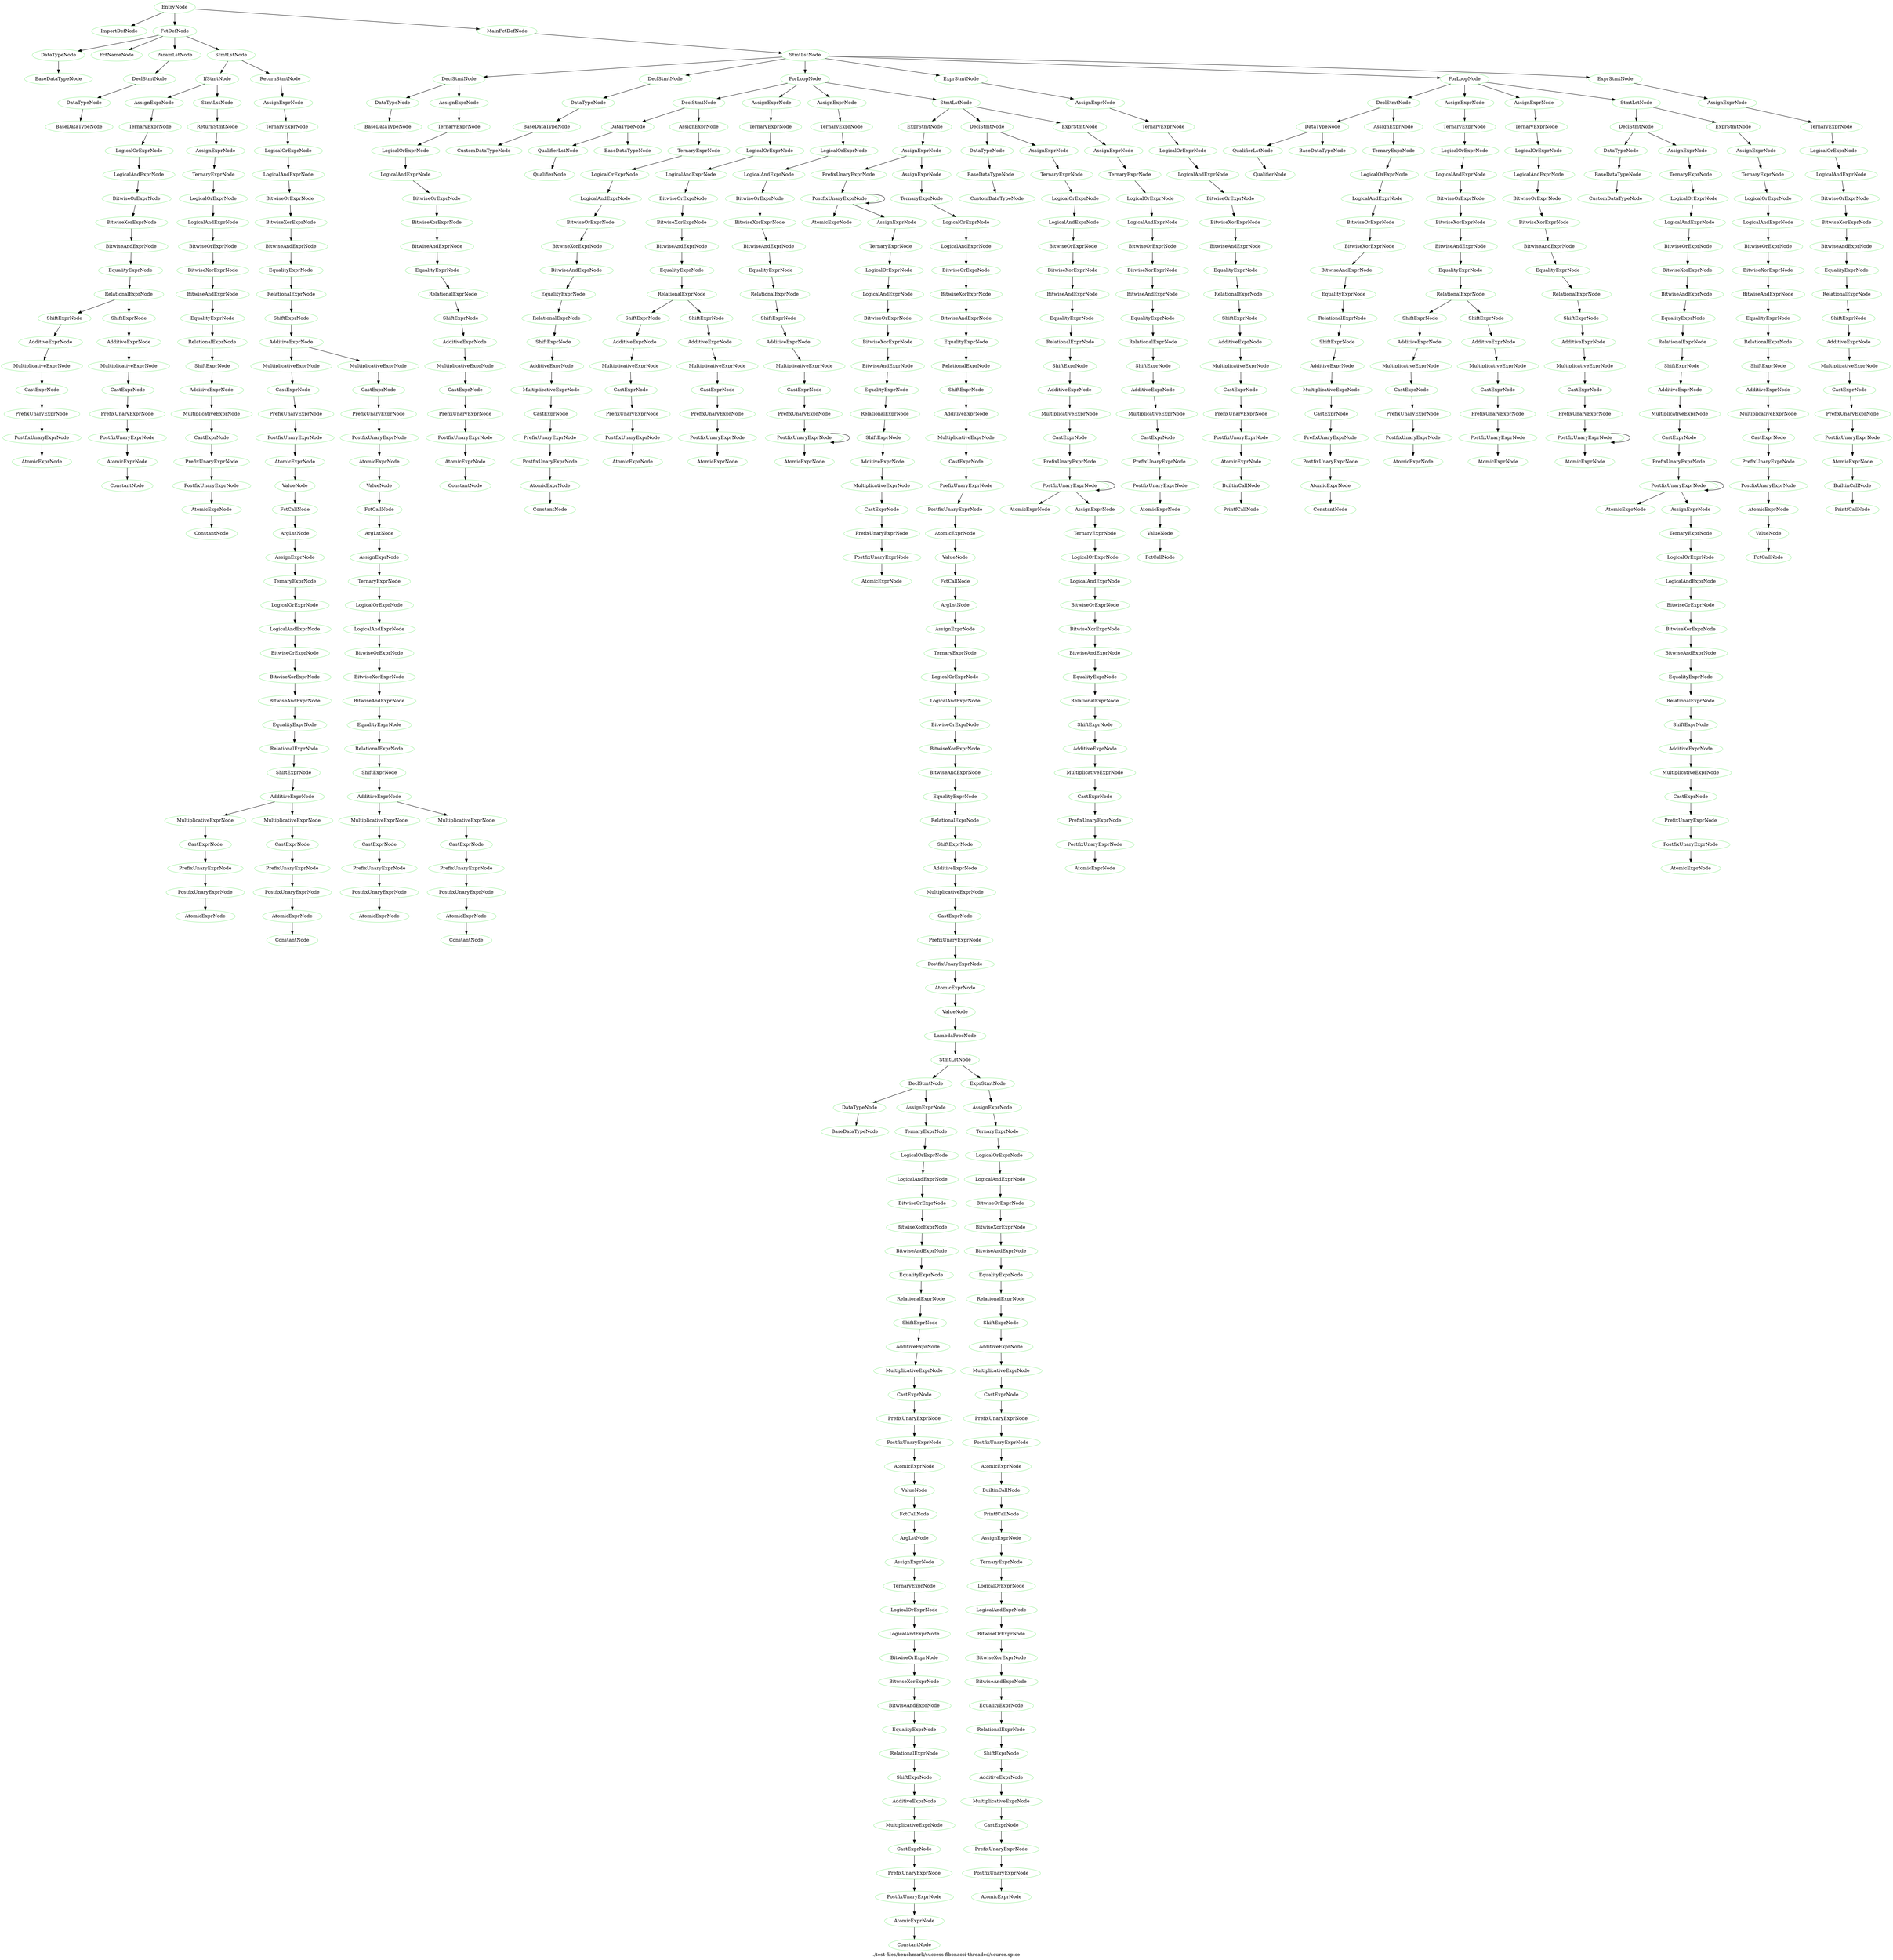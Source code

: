 digraph {
 rankdir="TB";
 label="./test-files/benchmark/success-fibonacci-threaded/source.spice";
 L1C1_EntryNode [color="lightgreen",label="EntryNode"];
 L1C1_ImportDefNode [color="lightgreen",label="ImportDefNode"];
 L1C1_EntryNode -> L1C1_ImportDefNode;
 L3C1_FctDefNode [color="lightgreen",label="FctDefNode"];
 L1C1_EntryNode -> L3C1_FctDefNode;
 L3C3_DataTypeNode [color="lightgreen",label="DataTypeNode"];
 L3C1_FctDefNode -> L3C3_DataTypeNode;
 L3C3_BaseDataTypeNode [color="lightgreen",label="BaseDataTypeNode"];
 L3C3_DataTypeNode -> L3C3_BaseDataTypeNode;
 L3C8_FctNameNode [color="lightgreen",label="FctNameNode"];
 L3C1_FctDefNode -> L3C8_FctNameNode;
 L3C12_ParamLstNode [color="lightgreen",label="ParamLstNode"];
 L3C1_FctDefNode -> L3C12_ParamLstNode;
 L3C12_DeclStmtNode [color="lightgreen",label="DeclStmtNode"];
 L3C12_ParamLstNode -> L3C12_DeclStmtNode;
 L3C12_DataTypeNode [color="lightgreen",label="DataTypeNode"];
 L3C12_DeclStmtNode -> L3C12_DataTypeNode;
 L3C12_BaseDataTypeNode [color="lightgreen",label="BaseDataTypeNode"];
 L3C12_DataTypeNode -> L3C12_BaseDataTypeNode;
 L3C19_StmtLstNode [color="lightgreen",label="StmtLstNode"];
 L3C1_FctDefNode -> L3C19_StmtLstNode;
 L4C5_IfStmtNode [color="lightgreen",label="IfStmtNode"];
 L3C19_StmtLstNode -> L4C5_IfStmtNode;
 L4C8_AssignExprNode [color="lightgreen",label="AssignExprNode"];
 L4C5_IfStmtNode -> L4C8_AssignExprNode;
 L4C8_TernaryExprNode [color="lightgreen",label="TernaryExprNode"];
 L4C8_AssignExprNode -> L4C8_TernaryExprNode;
 L4C8_LogicalOrExprNode [color="lightgreen",label="LogicalOrExprNode"];
 L4C8_TernaryExprNode -> L4C8_LogicalOrExprNode;
 L4C8_LogicalAndExprNode [color="lightgreen",label="LogicalAndExprNode"];
 L4C8_LogicalOrExprNode -> L4C8_LogicalAndExprNode;
 L4C8_BitwiseOrExprNode [color="lightgreen",label="BitwiseOrExprNode"];
 L4C8_LogicalAndExprNode -> L4C8_BitwiseOrExprNode;
 L4C8_BitwiseXorExprNode [color="lightgreen",label="BitwiseXorExprNode"];
 L4C8_BitwiseOrExprNode -> L4C8_BitwiseXorExprNode;
 L4C8_BitwiseAndExprNode [color="lightgreen",label="BitwiseAndExprNode"];
 L4C8_BitwiseXorExprNode -> L4C8_BitwiseAndExprNode;
 L4C8_EqualityExprNode [color="lightgreen",label="EqualityExprNode"];
 L4C8_BitwiseAndExprNode -> L4C8_EqualityExprNode;
 L4C8_RelationalExprNode [color="lightgreen",label="RelationalExprNode"];
 L4C8_EqualityExprNode -> L4C8_RelationalExprNode;
 L4C8_ShiftExprNode [color="lightgreen",label="ShiftExprNode"];
 L4C8_RelationalExprNode -> L4C8_ShiftExprNode;
 L4C8_AdditiveExprNode [color="lightgreen",label="AdditiveExprNode"];
 L4C8_ShiftExprNode -> L4C8_AdditiveExprNode;
 L4C8_MultiplicativeExprNode [color="lightgreen",label="MultiplicativeExprNode"];
 L4C8_AdditiveExprNode -> L4C8_MultiplicativeExprNode;
 L4C8_CastExprNode [color="lightgreen",label="CastExprNode"];
 L4C8_MultiplicativeExprNode -> L4C8_CastExprNode;
 L4C8_PrefixUnaryExprNode [color="lightgreen",label="PrefixUnaryExprNode"];
 L4C8_CastExprNode -> L4C8_PrefixUnaryExprNode;
 L4C8_PostfixUnaryExprNode [color="lightgreen",label="PostfixUnaryExprNode"];
 L4C8_PrefixUnaryExprNode -> L4C8_PostfixUnaryExprNode;
 L4C8_AtomicExprNode [color="lightgreen",label="AtomicExprNode"];
 L4C8_PostfixUnaryExprNode -> L4C8_AtomicExprNode;
 L4C13_ShiftExprNode [color="lightgreen",label="ShiftExprNode"];
 L4C8_RelationalExprNode -> L4C13_ShiftExprNode;
 L4C13_AdditiveExprNode [color="lightgreen",label="AdditiveExprNode"];
 L4C13_ShiftExprNode -> L4C13_AdditiveExprNode;
 L4C13_MultiplicativeExprNode [color="lightgreen",label="MultiplicativeExprNode"];
 L4C13_AdditiveExprNode -> L4C13_MultiplicativeExprNode;
 L4C13_CastExprNode [color="lightgreen",label="CastExprNode"];
 L4C13_MultiplicativeExprNode -> L4C13_CastExprNode;
 L4C13_PrefixUnaryExprNode [color="lightgreen",label="PrefixUnaryExprNode"];
 L4C13_CastExprNode -> L4C13_PrefixUnaryExprNode;
 L4C13_PostfixUnaryExprNode [color="lightgreen",label="PostfixUnaryExprNode"];
 L4C13_PrefixUnaryExprNode -> L4C13_PostfixUnaryExprNode;
 L4C13_AtomicExprNode [color="lightgreen",label="AtomicExprNode"];
 L4C13_PostfixUnaryExprNode -> L4C13_AtomicExprNode;
 L4C13_ConstantNode [color="lightgreen",label="ConstantNode"];
 L4C13_AtomicExprNode -> L4C13_ConstantNode;
 L4C15_StmtLstNode [color="lightgreen",label="StmtLstNode"];
 L4C5_IfStmtNode -> L4C15_StmtLstNode;
 L4C17_ReturnStmtNode [color="lightgreen",label="ReturnStmtNode"];
 L4C15_StmtLstNode -> L4C17_ReturnStmtNode;
 L4C24_AssignExprNode [color="lightgreen",label="AssignExprNode"];
 L4C17_ReturnStmtNode -> L4C24_AssignExprNode;
 L4C24_TernaryExprNode [color="lightgreen",label="TernaryExprNode"];
 L4C24_AssignExprNode -> L4C24_TernaryExprNode;
 L4C24_LogicalOrExprNode [color="lightgreen",label="LogicalOrExprNode"];
 L4C24_TernaryExprNode -> L4C24_LogicalOrExprNode;
 L4C24_LogicalAndExprNode [color="lightgreen",label="LogicalAndExprNode"];
 L4C24_LogicalOrExprNode -> L4C24_LogicalAndExprNode;
 L4C24_BitwiseOrExprNode [color="lightgreen",label="BitwiseOrExprNode"];
 L4C24_LogicalAndExprNode -> L4C24_BitwiseOrExprNode;
 L4C24_BitwiseXorExprNode [color="lightgreen",label="BitwiseXorExprNode"];
 L4C24_BitwiseOrExprNode -> L4C24_BitwiseXorExprNode;
 L4C24_BitwiseAndExprNode [color="lightgreen",label="BitwiseAndExprNode"];
 L4C24_BitwiseXorExprNode -> L4C24_BitwiseAndExprNode;
 L4C24_EqualityExprNode [color="lightgreen",label="EqualityExprNode"];
 L4C24_BitwiseAndExprNode -> L4C24_EqualityExprNode;
 L4C24_RelationalExprNode [color="lightgreen",label="RelationalExprNode"];
 L4C24_EqualityExprNode -> L4C24_RelationalExprNode;
 L4C24_ShiftExprNode [color="lightgreen",label="ShiftExprNode"];
 L4C24_RelationalExprNode -> L4C24_ShiftExprNode;
 L4C24_AdditiveExprNode [color="lightgreen",label="AdditiveExprNode"];
 L4C24_ShiftExprNode -> L4C24_AdditiveExprNode;
 L4C24_MultiplicativeExprNode [color="lightgreen",label="MultiplicativeExprNode"];
 L4C24_AdditiveExprNode -> L4C24_MultiplicativeExprNode;
 L4C24_CastExprNode [color="lightgreen",label="CastExprNode"];
 L4C24_MultiplicativeExprNode -> L4C24_CastExprNode;
 L4C24_PrefixUnaryExprNode [color="lightgreen",label="PrefixUnaryExprNode"];
 L4C24_CastExprNode -> L4C24_PrefixUnaryExprNode;
 L4C24_PostfixUnaryExprNode [color="lightgreen",label="PostfixUnaryExprNode"];
 L4C24_PrefixUnaryExprNode -> L4C24_PostfixUnaryExprNode;
 L4C24_AtomicExprNode [color="lightgreen",label="AtomicExprNode"];
 L4C24_PostfixUnaryExprNode -> L4C24_AtomicExprNode;
 L4C24_ConstantNode [color="lightgreen",label="ConstantNode"];
 L4C24_AtomicExprNode -> L4C24_ConstantNode;
 L5C5_ReturnStmtNode [color="lightgreen",label="ReturnStmtNode"];
 L3C19_StmtLstNode -> L5C5_ReturnStmtNode;
 L5C12_AssignExprNode [color="lightgreen",label="AssignExprNode"];
 L5C5_ReturnStmtNode -> L5C12_AssignExprNode;
 L5C12_TernaryExprNode [color="lightgreen",label="TernaryExprNode"];
 L5C12_AssignExprNode -> L5C12_TernaryExprNode;
 L5C12_LogicalOrExprNode [color="lightgreen",label="LogicalOrExprNode"];
 L5C12_TernaryExprNode -> L5C12_LogicalOrExprNode;
 L5C12_LogicalAndExprNode [color="lightgreen",label="LogicalAndExprNode"];
 L5C12_LogicalOrExprNode -> L5C12_LogicalAndExprNode;
 L5C12_BitwiseOrExprNode [color="lightgreen",label="BitwiseOrExprNode"];
 L5C12_LogicalAndExprNode -> L5C12_BitwiseOrExprNode;
 L5C12_BitwiseXorExprNode [color="lightgreen",label="BitwiseXorExprNode"];
 L5C12_BitwiseOrExprNode -> L5C12_BitwiseXorExprNode;
 L5C12_BitwiseAndExprNode [color="lightgreen",label="BitwiseAndExprNode"];
 L5C12_BitwiseXorExprNode -> L5C12_BitwiseAndExprNode;
 L5C12_EqualityExprNode [color="lightgreen",label="EqualityExprNode"];
 L5C12_BitwiseAndExprNode -> L5C12_EqualityExprNode;
 L5C12_RelationalExprNode [color="lightgreen",label="RelationalExprNode"];
 L5C12_EqualityExprNode -> L5C12_RelationalExprNode;
 L5C12_ShiftExprNode [color="lightgreen",label="ShiftExprNode"];
 L5C12_RelationalExprNode -> L5C12_ShiftExprNode;
 L5C12_AdditiveExprNode [color="lightgreen",label="AdditiveExprNode"];
 L5C12_ShiftExprNode -> L5C12_AdditiveExprNode;
 L5C12_MultiplicativeExprNode [color="lightgreen",label="MultiplicativeExprNode"];
 L5C12_AdditiveExprNode -> L5C12_MultiplicativeExprNode;
 L5C12_CastExprNode [color="lightgreen",label="CastExprNode"];
 L5C12_MultiplicativeExprNode -> L5C12_CastExprNode;
 L5C12_PrefixUnaryExprNode [color="lightgreen",label="PrefixUnaryExprNode"];
 L5C12_CastExprNode -> L5C12_PrefixUnaryExprNode;
 L5C12_PostfixUnaryExprNode [color="lightgreen",label="PostfixUnaryExprNode"];
 L5C12_PrefixUnaryExprNode -> L5C12_PostfixUnaryExprNode;
 L5C12_AtomicExprNode [color="lightgreen",label="AtomicExprNode"];
 L5C12_PostfixUnaryExprNode -> L5C12_AtomicExprNode;
 L5C12_ValueNode [color="lightgreen",label="ValueNode"];
 L5C12_AtomicExprNode -> L5C12_ValueNode;
 L5C12_FctCallNode [color="lightgreen",label="FctCallNode"];
 L5C12_ValueNode -> L5C12_FctCallNode;
 L5C16_ArgLstNode [color="lightgreen",label="ArgLstNode"];
 L5C12_FctCallNode -> L5C16_ArgLstNode;
 L5C16_AssignExprNode [color="lightgreen",label="AssignExprNode"];
 L5C16_ArgLstNode -> L5C16_AssignExprNode;
 L5C16_TernaryExprNode [color="lightgreen",label="TernaryExprNode"];
 L5C16_AssignExprNode -> L5C16_TernaryExprNode;
 L5C16_LogicalOrExprNode [color="lightgreen",label="LogicalOrExprNode"];
 L5C16_TernaryExprNode -> L5C16_LogicalOrExprNode;
 L5C16_LogicalAndExprNode [color="lightgreen",label="LogicalAndExprNode"];
 L5C16_LogicalOrExprNode -> L5C16_LogicalAndExprNode;
 L5C16_BitwiseOrExprNode [color="lightgreen",label="BitwiseOrExprNode"];
 L5C16_LogicalAndExprNode -> L5C16_BitwiseOrExprNode;
 L5C16_BitwiseXorExprNode [color="lightgreen",label="BitwiseXorExprNode"];
 L5C16_BitwiseOrExprNode -> L5C16_BitwiseXorExprNode;
 L5C16_BitwiseAndExprNode [color="lightgreen",label="BitwiseAndExprNode"];
 L5C16_BitwiseXorExprNode -> L5C16_BitwiseAndExprNode;
 L5C16_EqualityExprNode [color="lightgreen",label="EqualityExprNode"];
 L5C16_BitwiseAndExprNode -> L5C16_EqualityExprNode;
 L5C16_RelationalExprNode [color="lightgreen",label="RelationalExprNode"];
 L5C16_EqualityExprNode -> L5C16_RelationalExprNode;
 L5C16_ShiftExprNode [color="lightgreen",label="ShiftExprNode"];
 L5C16_RelationalExprNode -> L5C16_ShiftExprNode;
 L5C16_AdditiveExprNode [color="lightgreen",label="AdditiveExprNode"];
 L5C16_ShiftExprNode -> L5C16_AdditiveExprNode;
 L5C16_MultiplicativeExprNode [color="lightgreen",label="MultiplicativeExprNode"];
 L5C16_AdditiveExprNode -> L5C16_MultiplicativeExprNode;
 L5C16_CastExprNode [color="lightgreen",label="CastExprNode"];
 L5C16_MultiplicativeExprNode -> L5C16_CastExprNode;
 L5C16_PrefixUnaryExprNode [color="lightgreen",label="PrefixUnaryExprNode"];
 L5C16_CastExprNode -> L5C16_PrefixUnaryExprNode;
 L5C16_PostfixUnaryExprNode [color="lightgreen",label="PostfixUnaryExprNode"];
 L5C16_PrefixUnaryExprNode -> L5C16_PostfixUnaryExprNode;
 L5C16_AtomicExprNode [color="lightgreen",label="AtomicExprNode"];
 L5C16_PostfixUnaryExprNode -> L5C16_AtomicExprNode;
 L5C20_MultiplicativeExprNode [color="lightgreen",label="MultiplicativeExprNode"];
 L5C16_AdditiveExprNode -> L5C20_MultiplicativeExprNode;
 L5C20_CastExprNode [color="lightgreen",label="CastExprNode"];
 L5C20_MultiplicativeExprNode -> L5C20_CastExprNode;
 L5C20_PrefixUnaryExprNode [color="lightgreen",label="PrefixUnaryExprNode"];
 L5C20_CastExprNode -> L5C20_PrefixUnaryExprNode;
 L5C20_PostfixUnaryExprNode [color="lightgreen",label="PostfixUnaryExprNode"];
 L5C20_PrefixUnaryExprNode -> L5C20_PostfixUnaryExprNode;
 L5C20_AtomicExprNode [color="lightgreen",label="AtomicExprNode"];
 L5C20_PostfixUnaryExprNode -> L5C20_AtomicExprNode;
 L5C20_ConstantNode [color="lightgreen",label="ConstantNode"];
 L5C20_AtomicExprNode -> L5C20_ConstantNode;
 L5C25_MultiplicativeExprNode [color="lightgreen",label="MultiplicativeExprNode"];
 L5C12_AdditiveExprNode -> L5C25_MultiplicativeExprNode;
 L5C25_CastExprNode [color="lightgreen",label="CastExprNode"];
 L5C25_MultiplicativeExprNode -> L5C25_CastExprNode;
 L5C25_PrefixUnaryExprNode [color="lightgreen",label="PrefixUnaryExprNode"];
 L5C25_CastExprNode -> L5C25_PrefixUnaryExprNode;
 L5C25_PostfixUnaryExprNode [color="lightgreen",label="PostfixUnaryExprNode"];
 L5C25_PrefixUnaryExprNode -> L5C25_PostfixUnaryExprNode;
 L5C25_AtomicExprNode [color="lightgreen",label="AtomicExprNode"];
 L5C25_PostfixUnaryExprNode -> L5C25_AtomicExprNode;
 L5C25_ValueNode [color="lightgreen",label="ValueNode"];
 L5C25_AtomicExprNode -> L5C25_ValueNode;
 L5C25_FctCallNode [color="lightgreen",label="FctCallNode"];
 L5C25_ValueNode -> L5C25_FctCallNode;
 L5C29_ArgLstNode [color="lightgreen",label="ArgLstNode"];
 L5C25_FctCallNode -> L5C29_ArgLstNode;
 L5C29_AssignExprNode [color="lightgreen",label="AssignExprNode"];
 L5C29_ArgLstNode -> L5C29_AssignExprNode;
 L5C29_TernaryExprNode [color="lightgreen",label="TernaryExprNode"];
 L5C29_AssignExprNode -> L5C29_TernaryExprNode;
 L5C29_LogicalOrExprNode [color="lightgreen",label="LogicalOrExprNode"];
 L5C29_TernaryExprNode -> L5C29_LogicalOrExprNode;
 L5C29_LogicalAndExprNode [color="lightgreen",label="LogicalAndExprNode"];
 L5C29_LogicalOrExprNode -> L5C29_LogicalAndExprNode;
 L5C29_BitwiseOrExprNode [color="lightgreen",label="BitwiseOrExprNode"];
 L5C29_LogicalAndExprNode -> L5C29_BitwiseOrExprNode;
 L5C29_BitwiseXorExprNode [color="lightgreen",label="BitwiseXorExprNode"];
 L5C29_BitwiseOrExprNode -> L5C29_BitwiseXorExprNode;
 L5C29_BitwiseAndExprNode [color="lightgreen",label="BitwiseAndExprNode"];
 L5C29_BitwiseXorExprNode -> L5C29_BitwiseAndExprNode;
 L5C29_EqualityExprNode [color="lightgreen",label="EqualityExprNode"];
 L5C29_BitwiseAndExprNode -> L5C29_EqualityExprNode;
 L5C29_RelationalExprNode [color="lightgreen",label="RelationalExprNode"];
 L5C29_EqualityExprNode -> L5C29_RelationalExprNode;
 L5C29_ShiftExprNode [color="lightgreen",label="ShiftExprNode"];
 L5C29_RelationalExprNode -> L5C29_ShiftExprNode;
 L5C29_AdditiveExprNode [color="lightgreen",label="AdditiveExprNode"];
 L5C29_ShiftExprNode -> L5C29_AdditiveExprNode;
 L5C29_MultiplicativeExprNode [color="lightgreen",label="MultiplicativeExprNode"];
 L5C29_AdditiveExprNode -> L5C29_MultiplicativeExprNode;
 L5C29_CastExprNode [color="lightgreen",label="CastExprNode"];
 L5C29_MultiplicativeExprNode -> L5C29_CastExprNode;
 L5C29_PrefixUnaryExprNode [color="lightgreen",label="PrefixUnaryExprNode"];
 L5C29_CastExprNode -> L5C29_PrefixUnaryExprNode;
 L5C29_PostfixUnaryExprNode [color="lightgreen",label="PostfixUnaryExprNode"];
 L5C29_PrefixUnaryExprNode -> L5C29_PostfixUnaryExprNode;
 L5C29_AtomicExprNode [color="lightgreen",label="AtomicExprNode"];
 L5C29_PostfixUnaryExprNode -> L5C29_AtomicExprNode;
 L5C33_MultiplicativeExprNode [color="lightgreen",label="MultiplicativeExprNode"];
 L5C29_AdditiveExprNode -> L5C33_MultiplicativeExprNode;
 L5C33_CastExprNode [color="lightgreen",label="CastExprNode"];
 L5C33_MultiplicativeExprNode -> L5C33_CastExprNode;
 L5C33_PrefixUnaryExprNode [color="lightgreen",label="PrefixUnaryExprNode"];
 L5C33_CastExprNode -> L5C33_PrefixUnaryExprNode;
 L5C33_PostfixUnaryExprNode [color="lightgreen",label="PostfixUnaryExprNode"];
 L5C33_PrefixUnaryExprNode -> L5C33_PostfixUnaryExprNode;
 L5C33_AtomicExprNode [color="lightgreen",label="AtomicExprNode"];
 L5C33_PostfixUnaryExprNode -> L5C33_AtomicExprNode;
 L5C33_ConstantNode [color="lightgreen",label="ConstantNode"];
 L5C33_AtomicExprNode -> L5C33_ConstantNode;
 L8C1_MainFctDefNode [color="lightgreen",label="MainFctDefNode"];
 L1C1_EntryNode -> L8C1_MainFctDefNode;
 L8C15_StmtLstNode [color="lightgreen",label="StmtLstNode"];
 L8C1_MainFctDefNode -> L8C15_StmtLstNode;
 L9C5_DeclStmtNode [color="lightgreen",label="DeclStmtNode"];
 L8C15_StmtLstNode -> L9C5_DeclStmtNode;
 L9C5_DataTypeNode [color="lightgreen",label="DataTypeNode"];
 L9C5_DeclStmtNode -> L9C5_DataTypeNode;
 L9C5_BaseDataTypeNode [color="lightgreen",label="BaseDataTypeNode"];
 L9C5_DataTypeNode -> L9C5_BaseDataTypeNode;
 L9C23_AssignExprNode [color="lightgreen",label="AssignExprNode"];
 L9C5_DeclStmtNode -> L9C23_AssignExprNode;
 L9C23_TernaryExprNode [color="lightgreen",label="TernaryExprNode"];
 L9C23_AssignExprNode -> L9C23_TernaryExprNode;
 L9C23_LogicalOrExprNode [color="lightgreen",label="LogicalOrExprNode"];
 L9C23_TernaryExprNode -> L9C23_LogicalOrExprNode;
 L9C23_LogicalAndExprNode [color="lightgreen",label="LogicalAndExprNode"];
 L9C23_LogicalOrExprNode -> L9C23_LogicalAndExprNode;
 L9C23_BitwiseOrExprNode [color="lightgreen",label="BitwiseOrExprNode"];
 L9C23_LogicalAndExprNode -> L9C23_BitwiseOrExprNode;
 L9C23_BitwiseXorExprNode [color="lightgreen",label="BitwiseXorExprNode"];
 L9C23_BitwiseOrExprNode -> L9C23_BitwiseXorExprNode;
 L9C23_BitwiseAndExprNode [color="lightgreen",label="BitwiseAndExprNode"];
 L9C23_BitwiseXorExprNode -> L9C23_BitwiseAndExprNode;
 L9C23_EqualityExprNode [color="lightgreen",label="EqualityExprNode"];
 L9C23_BitwiseAndExprNode -> L9C23_EqualityExprNode;
 L9C23_RelationalExprNode [color="lightgreen",label="RelationalExprNode"];
 L9C23_EqualityExprNode -> L9C23_RelationalExprNode;
 L9C23_ShiftExprNode [color="lightgreen",label="ShiftExprNode"];
 L9C23_RelationalExprNode -> L9C23_ShiftExprNode;
 L9C23_AdditiveExprNode [color="lightgreen",label="AdditiveExprNode"];
 L9C23_ShiftExprNode -> L9C23_AdditiveExprNode;
 L9C23_MultiplicativeExprNode [color="lightgreen",label="MultiplicativeExprNode"];
 L9C23_AdditiveExprNode -> L9C23_MultiplicativeExprNode;
 L9C23_CastExprNode [color="lightgreen",label="CastExprNode"];
 L9C23_MultiplicativeExprNode -> L9C23_CastExprNode;
 L9C23_PrefixUnaryExprNode [color="lightgreen",label="PrefixUnaryExprNode"];
 L9C23_CastExprNode -> L9C23_PrefixUnaryExprNode;
 L9C23_PostfixUnaryExprNode [color="lightgreen",label="PostfixUnaryExprNode"];
 L9C23_PrefixUnaryExprNode -> L9C23_PostfixUnaryExprNode;
 L9C23_AtomicExprNode [color="lightgreen",label="AtomicExprNode"];
 L9C23_PostfixUnaryExprNode -> L9C23_AtomicExprNode;
 L9C23_ConstantNode [color="lightgreen",label="ConstantNode"];
 L9C23_AtomicExprNode -> L9C23_ConstantNode;
 L10C5_DeclStmtNode [color="lightgreen",label="DeclStmtNode"];
 L8C15_StmtLstNode -> L10C5_DeclStmtNode;
 L10C5_DataTypeNode [color="lightgreen",label="DataTypeNode"];
 L10C5_DeclStmtNode -> L10C5_DataTypeNode;
 L10C5_BaseDataTypeNode [color="lightgreen",label="BaseDataTypeNode"];
 L10C5_DataTypeNode -> L10C5_BaseDataTypeNode;
 L10C5_CustomDataTypeNode [color="lightgreen",label="CustomDataTypeNode"];
 L10C5_BaseDataTypeNode -> L10C5_CustomDataTypeNode;
 L11C5_ForLoopNode [color="lightgreen",label="ForLoopNode"];
 L8C15_StmtLstNode -> L11C5_ForLoopNode;
 L11C9_DeclStmtNode [color="lightgreen",label="DeclStmtNode"];
 L11C5_ForLoopNode -> L11C9_DeclStmtNode;
 L11C9_DataTypeNode [color="lightgreen",label="DataTypeNode"];
 L11C9_DeclStmtNode -> L11C9_DataTypeNode;
 L11C9_QualifierLstNode [color="lightgreen",label="QualifierLstNode"];
 L11C9_DataTypeNode -> L11C9_QualifierLstNode;
 L11C9_QualifierNode [color="lightgreen",label="QualifierNode"];
 L11C9_QualifierLstNode -> L11C9_QualifierNode;
 L11C18_BaseDataTypeNode [color="lightgreen",label="BaseDataTypeNode"];
 L11C9_DataTypeNode -> L11C18_BaseDataTypeNode;
 L11C26_AssignExprNode [color="lightgreen",label="AssignExprNode"];
 L11C9_DeclStmtNode -> L11C26_AssignExprNode;
 L11C26_TernaryExprNode [color="lightgreen",label="TernaryExprNode"];
 L11C26_AssignExprNode -> L11C26_TernaryExprNode;
 L11C26_LogicalOrExprNode [color="lightgreen",label="LogicalOrExprNode"];
 L11C26_TernaryExprNode -> L11C26_LogicalOrExprNode;
 L11C26_LogicalAndExprNode [color="lightgreen",label="LogicalAndExprNode"];
 L11C26_LogicalOrExprNode -> L11C26_LogicalAndExprNode;
 L11C26_BitwiseOrExprNode [color="lightgreen",label="BitwiseOrExprNode"];
 L11C26_LogicalAndExprNode -> L11C26_BitwiseOrExprNode;
 L11C26_BitwiseXorExprNode [color="lightgreen",label="BitwiseXorExprNode"];
 L11C26_BitwiseOrExprNode -> L11C26_BitwiseXorExprNode;
 L11C26_BitwiseAndExprNode [color="lightgreen",label="BitwiseAndExprNode"];
 L11C26_BitwiseXorExprNode -> L11C26_BitwiseAndExprNode;
 L11C26_EqualityExprNode [color="lightgreen",label="EqualityExprNode"];
 L11C26_BitwiseAndExprNode -> L11C26_EqualityExprNode;
 L11C26_RelationalExprNode [color="lightgreen",label="RelationalExprNode"];
 L11C26_EqualityExprNode -> L11C26_RelationalExprNode;
 L11C26_ShiftExprNode [color="lightgreen",label="ShiftExprNode"];
 L11C26_RelationalExprNode -> L11C26_ShiftExprNode;
 L11C26_AdditiveExprNode [color="lightgreen",label="AdditiveExprNode"];
 L11C26_ShiftExprNode -> L11C26_AdditiveExprNode;
 L11C26_MultiplicativeExprNode [color="lightgreen",label="MultiplicativeExprNode"];
 L11C26_AdditiveExprNode -> L11C26_MultiplicativeExprNode;
 L11C26_CastExprNode [color="lightgreen",label="CastExprNode"];
 L11C26_MultiplicativeExprNode -> L11C26_CastExprNode;
 L11C26_PrefixUnaryExprNode [color="lightgreen",label="PrefixUnaryExprNode"];
 L11C26_CastExprNode -> L11C26_PrefixUnaryExprNode;
 L11C26_PostfixUnaryExprNode [color="lightgreen",label="PostfixUnaryExprNode"];
 L11C26_PrefixUnaryExprNode -> L11C26_PostfixUnaryExprNode;
 L11C26_AtomicExprNode [color="lightgreen",label="AtomicExprNode"];
 L11C26_PostfixUnaryExprNode -> L11C26_AtomicExprNode;
 L11C26_ConstantNode [color="lightgreen",label="ConstantNode"];
 L11C26_AtomicExprNode -> L11C26_ConstantNode;
 L11C29_AssignExprNode [color="lightgreen",label="AssignExprNode"];
 L11C5_ForLoopNode -> L11C29_AssignExprNode;
 L11C29_TernaryExprNode [color="lightgreen",label="TernaryExprNode"];
 L11C29_AssignExprNode -> L11C29_TernaryExprNode;
 L11C29_LogicalOrExprNode [color="lightgreen",label="LogicalOrExprNode"];
 L11C29_TernaryExprNode -> L11C29_LogicalOrExprNode;
 L11C29_LogicalAndExprNode [color="lightgreen",label="LogicalAndExprNode"];
 L11C29_LogicalOrExprNode -> L11C29_LogicalAndExprNode;
 L11C29_BitwiseOrExprNode [color="lightgreen",label="BitwiseOrExprNode"];
 L11C29_LogicalAndExprNode -> L11C29_BitwiseOrExprNode;
 L11C29_BitwiseXorExprNode [color="lightgreen",label="BitwiseXorExprNode"];
 L11C29_BitwiseOrExprNode -> L11C29_BitwiseXorExprNode;
 L11C29_BitwiseAndExprNode [color="lightgreen",label="BitwiseAndExprNode"];
 L11C29_BitwiseXorExprNode -> L11C29_BitwiseAndExprNode;
 L11C29_EqualityExprNode [color="lightgreen",label="EqualityExprNode"];
 L11C29_BitwiseAndExprNode -> L11C29_EqualityExprNode;
 L11C29_RelationalExprNode [color="lightgreen",label="RelationalExprNode"];
 L11C29_EqualityExprNode -> L11C29_RelationalExprNode;
 L11C29_ShiftExprNode [color="lightgreen",label="ShiftExprNode"];
 L11C29_RelationalExprNode -> L11C29_ShiftExprNode;
 L11C29_AdditiveExprNode [color="lightgreen",label="AdditiveExprNode"];
 L11C29_ShiftExprNode -> L11C29_AdditiveExprNode;
 L11C29_MultiplicativeExprNode [color="lightgreen",label="MultiplicativeExprNode"];
 L11C29_AdditiveExprNode -> L11C29_MultiplicativeExprNode;
 L11C29_CastExprNode [color="lightgreen",label="CastExprNode"];
 L11C29_MultiplicativeExprNode -> L11C29_CastExprNode;
 L11C29_PrefixUnaryExprNode [color="lightgreen",label="PrefixUnaryExprNode"];
 L11C29_CastExprNode -> L11C29_PrefixUnaryExprNode;
 L11C29_PostfixUnaryExprNode [color="lightgreen",label="PostfixUnaryExprNode"];
 L11C29_PrefixUnaryExprNode -> L11C29_PostfixUnaryExprNode;
 L11C29_AtomicExprNode [color="lightgreen",label="AtomicExprNode"];
 L11C29_PostfixUnaryExprNode -> L11C29_AtomicExprNode;
 L11C33_ShiftExprNode [color="lightgreen",label="ShiftExprNode"];
 L11C29_RelationalExprNode -> L11C33_ShiftExprNode;
 L11C33_AdditiveExprNode [color="lightgreen",label="AdditiveExprNode"];
 L11C33_ShiftExprNode -> L11C33_AdditiveExprNode;
 L11C33_MultiplicativeExprNode [color="lightgreen",label="MultiplicativeExprNode"];
 L11C33_AdditiveExprNode -> L11C33_MultiplicativeExprNode;
 L11C33_CastExprNode [color="lightgreen",label="CastExprNode"];
 L11C33_MultiplicativeExprNode -> L11C33_CastExprNode;
 L11C33_PrefixUnaryExprNode [color="lightgreen",label="PrefixUnaryExprNode"];
 L11C33_CastExprNode -> L11C33_PrefixUnaryExprNode;
 L11C33_PostfixUnaryExprNode [color="lightgreen",label="PostfixUnaryExprNode"];
 L11C33_PrefixUnaryExprNode -> L11C33_PostfixUnaryExprNode;
 L11C33_AtomicExprNode [color="lightgreen",label="AtomicExprNode"];
 L11C33_PostfixUnaryExprNode -> L11C33_AtomicExprNode;
 L11C46_AssignExprNode [color="lightgreen",label="AssignExprNode"];
 L11C5_ForLoopNode -> L11C46_AssignExprNode;
 L11C46_TernaryExprNode [color="lightgreen",label="TernaryExprNode"];
 L11C46_AssignExprNode -> L11C46_TernaryExprNode;
 L11C46_LogicalOrExprNode [color="lightgreen",label="LogicalOrExprNode"];
 L11C46_TernaryExprNode -> L11C46_LogicalOrExprNode;
 L11C46_LogicalAndExprNode [color="lightgreen",label="LogicalAndExprNode"];
 L11C46_LogicalOrExprNode -> L11C46_LogicalAndExprNode;
 L11C46_BitwiseOrExprNode [color="lightgreen",label="BitwiseOrExprNode"];
 L11C46_LogicalAndExprNode -> L11C46_BitwiseOrExprNode;
 L11C46_BitwiseXorExprNode [color="lightgreen",label="BitwiseXorExprNode"];
 L11C46_BitwiseOrExprNode -> L11C46_BitwiseXorExprNode;
 L11C46_BitwiseAndExprNode [color="lightgreen",label="BitwiseAndExprNode"];
 L11C46_BitwiseXorExprNode -> L11C46_BitwiseAndExprNode;
 L11C46_EqualityExprNode [color="lightgreen",label="EqualityExprNode"];
 L11C46_BitwiseAndExprNode -> L11C46_EqualityExprNode;
 L11C46_RelationalExprNode [color="lightgreen",label="RelationalExprNode"];
 L11C46_EqualityExprNode -> L11C46_RelationalExprNode;
 L11C46_ShiftExprNode [color="lightgreen",label="ShiftExprNode"];
 L11C46_RelationalExprNode -> L11C46_ShiftExprNode;
 L11C46_AdditiveExprNode [color="lightgreen",label="AdditiveExprNode"];
 L11C46_ShiftExprNode -> L11C46_AdditiveExprNode;
 L11C46_MultiplicativeExprNode [color="lightgreen",label="MultiplicativeExprNode"];
 L11C46_AdditiveExprNode -> L11C46_MultiplicativeExprNode;
 L11C46_CastExprNode [color="lightgreen",label="CastExprNode"];
 L11C46_MultiplicativeExprNode -> L11C46_CastExprNode;
 L11C46_PrefixUnaryExprNode [color="lightgreen",label="PrefixUnaryExprNode"];
 L11C46_CastExprNode -> L11C46_PrefixUnaryExprNode;
 L11C46_PostfixUnaryExprNode [color="lightgreen",label="PostfixUnaryExprNode"];
 L11C46_PrefixUnaryExprNode -> L11C46_PostfixUnaryExprNode;
 L11C46_PostfixUnaryExprNode [color="lightgreen",label="PostfixUnaryExprNode"];
 L11C46_PostfixUnaryExprNode -> L11C46_PostfixUnaryExprNode;
 L11C46_AtomicExprNode [color="lightgreen",label="AtomicExprNode"];
 L11C46_PostfixUnaryExprNode -> L11C46_AtomicExprNode;
 L11C50_StmtLstNode [color="lightgreen",label="StmtLstNode"];
 L11C5_ForLoopNode -> L11C50_StmtLstNode;
 L12C9_ExprStmtNode [color="lightgreen",label="ExprStmtNode"];
 L11C50_StmtLstNode -> L12C9_ExprStmtNode;
 L12C9_AssignExprNode [color="lightgreen",label="AssignExprNode"];
 L12C9_ExprStmtNode -> L12C9_AssignExprNode;
 L12C9_PrefixUnaryExprNode [color="lightgreen",label="PrefixUnaryExprNode"];
 L12C9_AssignExprNode -> L12C9_PrefixUnaryExprNode;
 L12C9_PostfixUnaryExprNode [color="lightgreen",label="PostfixUnaryExprNode"];
 L12C9_PrefixUnaryExprNode -> L12C9_PostfixUnaryExprNode;
 L12C9_PostfixUnaryExprNode [color="lightgreen",label="PostfixUnaryExprNode"];
 L12C9_PostfixUnaryExprNode -> L12C9_PostfixUnaryExprNode;
 L12C9_AtomicExprNode [color="lightgreen",label="AtomicExprNode"];
 L12C9_PostfixUnaryExprNode -> L12C9_AtomicExprNode;
 L12C17_AssignExprNode [color="lightgreen",label="AssignExprNode"];
 L12C9_PostfixUnaryExprNode -> L12C17_AssignExprNode;
 L12C17_TernaryExprNode [color="lightgreen",label="TernaryExprNode"];
 L12C17_AssignExprNode -> L12C17_TernaryExprNode;
 L12C17_LogicalOrExprNode [color="lightgreen",label="LogicalOrExprNode"];
 L12C17_TernaryExprNode -> L12C17_LogicalOrExprNode;
 L12C17_LogicalAndExprNode [color="lightgreen",label="LogicalAndExprNode"];
 L12C17_LogicalOrExprNode -> L12C17_LogicalAndExprNode;
 L12C17_BitwiseOrExprNode [color="lightgreen",label="BitwiseOrExprNode"];
 L12C17_LogicalAndExprNode -> L12C17_BitwiseOrExprNode;
 L12C17_BitwiseXorExprNode [color="lightgreen",label="BitwiseXorExprNode"];
 L12C17_BitwiseOrExprNode -> L12C17_BitwiseXorExprNode;
 L12C17_BitwiseAndExprNode [color="lightgreen",label="BitwiseAndExprNode"];
 L12C17_BitwiseXorExprNode -> L12C17_BitwiseAndExprNode;
 L12C17_EqualityExprNode [color="lightgreen",label="EqualityExprNode"];
 L12C17_BitwiseAndExprNode -> L12C17_EqualityExprNode;
 L12C17_RelationalExprNode [color="lightgreen",label="RelationalExprNode"];
 L12C17_EqualityExprNode -> L12C17_RelationalExprNode;
 L12C17_ShiftExprNode [color="lightgreen",label="ShiftExprNode"];
 L12C17_RelationalExprNode -> L12C17_ShiftExprNode;
 L12C17_AdditiveExprNode [color="lightgreen",label="AdditiveExprNode"];
 L12C17_ShiftExprNode -> L12C17_AdditiveExprNode;
 L12C17_MultiplicativeExprNode [color="lightgreen",label="MultiplicativeExprNode"];
 L12C17_AdditiveExprNode -> L12C17_MultiplicativeExprNode;
 L12C17_CastExprNode [color="lightgreen",label="CastExprNode"];
 L12C17_MultiplicativeExprNode -> L12C17_CastExprNode;
 L12C17_PrefixUnaryExprNode [color="lightgreen",label="PrefixUnaryExprNode"];
 L12C17_CastExprNode -> L12C17_PrefixUnaryExprNode;
 L12C17_PostfixUnaryExprNode [color="lightgreen",label="PostfixUnaryExprNode"];
 L12C17_PrefixUnaryExprNode -> L12C17_PostfixUnaryExprNode;
 L12C17_AtomicExprNode [color="lightgreen",label="AtomicExprNode"];
 L12C17_PostfixUnaryExprNode -> L12C17_AtomicExprNode;
 L12C22_AssignExprNode [color="lightgreen",label="AssignExprNode"];
 L12C9_AssignExprNode -> L12C22_AssignExprNode;
 L12C22_TernaryExprNode [color="lightgreen",label="TernaryExprNode"];
 L12C22_AssignExprNode -> L12C22_TernaryExprNode;
 L12C22_LogicalOrExprNode [color="lightgreen",label="LogicalOrExprNode"];
 L12C22_TernaryExprNode -> L12C22_LogicalOrExprNode;
 L12C22_LogicalAndExprNode [color="lightgreen",label="LogicalAndExprNode"];
 L12C22_LogicalOrExprNode -> L12C22_LogicalAndExprNode;
 L12C22_BitwiseOrExprNode [color="lightgreen",label="BitwiseOrExprNode"];
 L12C22_LogicalAndExprNode -> L12C22_BitwiseOrExprNode;
 L12C22_BitwiseXorExprNode [color="lightgreen",label="BitwiseXorExprNode"];
 L12C22_BitwiseOrExprNode -> L12C22_BitwiseXorExprNode;
 L12C22_BitwiseAndExprNode [color="lightgreen",label="BitwiseAndExprNode"];
 L12C22_BitwiseXorExprNode -> L12C22_BitwiseAndExprNode;
 L12C22_EqualityExprNode [color="lightgreen",label="EqualityExprNode"];
 L12C22_BitwiseAndExprNode -> L12C22_EqualityExprNode;
 L12C22_RelationalExprNode [color="lightgreen",label="RelationalExprNode"];
 L12C22_EqualityExprNode -> L12C22_RelationalExprNode;
 L12C22_ShiftExprNode [color="lightgreen",label="ShiftExprNode"];
 L12C22_RelationalExprNode -> L12C22_ShiftExprNode;
 L12C22_AdditiveExprNode [color="lightgreen",label="AdditiveExprNode"];
 L12C22_ShiftExprNode -> L12C22_AdditiveExprNode;
 L12C22_MultiplicativeExprNode [color="lightgreen",label="MultiplicativeExprNode"];
 L12C22_AdditiveExprNode -> L12C22_MultiplicativeExprNode;
 L12C22_CastExprNode [color="lightgreen",label="CastExprNode"];
 L12C22_MultiplicativeExprNode -> L12C22_CastExprNode;
 L12C22_PrefixUnaryExprNode [color="lightgreen",label="PrefixUnaryExprNode"];
 L12C22_CastExprNode -> L12C22_PrefixUnaryExprNode;
 L12C22_PostfixUnaryExprNode [color="lightgreen",label="PostfixUnaryExprNode"];
 L12C22_PrefixUnaryExprNode -> L12C22_PostfixUnaryExprNode;
 L12C22_AtomicExprNode [color="lightgreen",label="AtomicExprNode"];
 L12C22_PostfixUnaryExprNode -> L12C22_AtomicExprNode;
 L12C22_ValueNode [color="lightgreen",label="ValueNode"];
 L12C22_AtomicExprNode -> L12C22_ValueNode;
 L12C22_FctCallNode [color="lightgreen",label="FctCallNode"];
 L12C22_ValueNode -> L12C22_FctCallNode;
 L12C29_ArgLstNode [color="lightgreen",label="ArgLstNode"];
 L12C22_FctCallNode -> L12C29_ArgLstNode;
 L12C29_AssignExprNode [color="lightgreen",label="AssignExprNode"];
 L12C29_ArgLstNode -> L12C29_AssignExprNode;
 L12C29_TernaryExprNode [color="lightgreen",label="TernaryExprNode"];
 L12C29_AssignExprNode -> L12C29_TernaryExprNode;
 L12C29_LogicalOrExprNode [color="lightgreen",label="LogicalOrExprNode"];
 L12C29_TernaryExprNode -> L12C29_LogicalOrExprNode;
 L12C29_LogicalAndExprNode [color="lightgreen",label="LogicalAndExprNode"];
 L12C29_LogicalOrExprNode -> L12C29_LogicalAndExprNode;
 L12C29_BitwiseOrExprNode [color="lightgreen",label="BitwiseOrExprNode"];
 L12C29_LogicalAndExprNode -> L12C29_BitwiseOrExprNode;
 L12C29_BitwiseXorExprNode [color="lightgreen",label="BitwiseXorExprNode"];
 L12C29_BitwiseOrExprNode -> L12C29_BitwiseXorExprNode;
 L12C29_BitwiseAndExprNode [color="lightgreen",label="BitwiseAndExprNode"];
 L12C29_BitwiseXorExprNode -> L12C29_BitwiseAndExprNode;
 L12C29_EqualityExprNode [color="lightgreen",label="EqualityExprNode"];
 L12C29_BitwiseAndExprNode -> L12C29_EqualityExprNode;
 L12C29_RelationalExprNode [color="lightgreen",label="RelationalExprNode"];
 L12C29_EqualityExprNode -> L12C29_RelationalExprNode;
 L12C29_ShiftExprNode [color="lightgreen",label="ShiftExprNode"];
 L12C29_RelationalExprNode -> L12C29_ShiftExprNode;
 L12C29_AdditiveExprNode [color="lightgreen",label="AdditiveExprNode"];
 L12C29_ShiftExprNode -> L12C29_AdditiveExprNode;
 L12C29_MultiplicativeExprNode [color="lightgreen",label="MultiplicativeExprNode"];
 L12C29_AdditiveExprNode -> L12C29_MultiplicativeExprNode;
 L12C29_CastExprNode [color="lightgreen",label="CastExprNode"];
 L12C29_MultiplicativeExprNode -> L12C29_CastExprNode;
 L12C29_PrefixUnaryExprNode [color="lightgreen",label="PrefixUnaryExprNode"];
 L12C29_CastExprNode -> L12C29_PrefixUnaryExprNode;
 L12C29_PostfixUnaryExprNode [color="lightgreen",label="PostfixUnaryExprNode"];
 L12C29_PrefixUnaryExprNode -> L12C29_PostfixUnaryExprNode;
 L12C29_AtomicExprNode [color="lightgreen",label="AtomicExprNode"];
 L12C29_PostfixUnaryExprNode -> L12C29_AtomicExprNode;
 L12C29_ValueNode [color="lightgreen",label="ValueNode"];
 L12C29_AtomicExprNode -> L12C29_ValueNode;
 L12C29_LambdaProcNode [color="lightgreen",label="LambdaProcNode"];
 L12C29_ValueNode -> L12C29_LambdaProcNode;
 L12C33_StmtLstNode [color="lightgreen",label="StmtLstNode"];
 L12C29_LambdaProcNode -> L12C33_StmtLstNode;
 L13C13_DeclStmtNode [color="lightgreen",label="DeclStmtNode"];
 L12C33_StmtLstNode -> L13C13_DeclStmtNode;
 L13C13_DataTypeNode [color="lightgreen",label="DataTypeNode"];
 L13C13_DeclStmtNode -> L13C13_DataTypeNode;
 L13C13_BaseDataTypeNode [color="lightgreen",label="BaseDataTypeNode"];
 L13C13_DataTypeNode -> L13C13_BaseDataTypeNode;
 L13C23_AssignExprNode [color="lightgreen",label="AssignExprNode"];
 L13C13_DeclStmtNode -> L13C23_AssignExprNode;
 L13C23_TernaryExprNode [color="lightgreen",label="TernaryExprNode"];
 L13C23_AssignExprNode -> L13C23_TernaryExprNode;
 L13C23_LogicalOrExprNode [color="lightgreen",label="LogicalOrExprNode"];
 L13C23_TernaryExprNode -> L13C23_LogicalOrExprNode;
 L13C23_LogicalAndExprNode [color="lightgreen",label="LogicalAndExprNode"];
 L13C23_LogicalOrExprNode -> L13C23_LogicalAndExprNode;
 L13C23_BitwiseOrExprNode [color="lightgreen",label="BitwiseOrExprNode"];
 L13C23_LogicalAndExprNode -> L13C23_BitwiseOrExprNode;
 L13C23_BitwiseXorExprNode [color="lightgreen",label="BitwiseXorExprNode"];
 L13C23_BitwiseOrExprNode -> L13C23_BitwiseXorExprNode;
 L13C23_BitwiseAndExprNode [color="lightgreen",label="BitwiseAndExprNode"];
 L13C23_BitwiseXorExprNode -> L13C23_BitwiseAndExprNode;
 L13C23_EqualityExprNode [color="lightgreen",label="EqualityExprNode"];
 L13C23_BitwiseAndExprNode -> L13C23_EqualityExprNode;
 L13C23_RelationalExprNode [color="lightgreen",label="RelationalExprNode"];
 L13C23_EqualityExprNode -> L13C23_RelationalExprNode;
 L13C23_ShiftExprNode [color="lightgreen",label="ShiftExprNode"];
 L13C23_RelationalExprNode -> L13C23_ShiftExprNode;
 L13C23_AdditiveExprNode [color="lightgreen",label="AdditiveExprNode"];
 L13C23_ShiftExprNode -> L13C23_AdditiveExprNode;
 L13C23_MultiplicativeExprNode [color="lightgreen",label="MultiplicativeExprNode"];
 L13C23_AdditiveExprNode -> L13C23_MultiplicativeExprNode;
 L13C23_CastExprNode [color="lightgreen",label="CastExprNode"];
 L13C23_MultiplicativeExprNode -> L13C23_CastExprNode;
 L13C23_PrefixUnaryExprNode [color="lightgreen",label="PrefixUnaryExprNode"];
 L13C23_CastExprNode -> L13C23_PrefixUnaryExprNode;
 L13C23_PostfixUnaryExprNode [color="lightgreen",label="PostfixUnaryExprNode"];
 L13C23_PrefixUnaryExprNode -> L13C23_PostfixUnaryExprNode;
 L13C23_AtomicExprNode [color="lightgreen",label="AtomicExprNode"];
 L13C23_PostfixUnaryExprNode -> L13C23_AtomicExprNode;
 L13C23_ValueNode [color="lightgreen",label="ValueNode"];
 L13C23_AtomicExprNode -> L13C23_ValueNode;
 L13C23_FctCallNode [color="lightgreen",label="FctCallNode"];
 L13C23_ValueNode -> L13C23_FctCallNode;
 L13C27_ArgLstNode [color="lightgreen",label="ArgLstNode"];
 L13C23_FctCallNode -> L13C27_ArgLstNode;
 L13C27_AssignExprNode [color="lightgreen",label="AssignExprNode"];
 L13C27_ArgLstNode -> L13C27_AssignExprNode;
 L13C27_TernaryExprNode [color="lightgreen",label="TernaryExprNode"];
 L13C27_AssignExprNode -> L13C27_TernaryExprNode;
 L13C27_LogicalOrExprNode [color="lightgreen",label="LogicalOrExprNode"];
 L13C27_TernaryExprNode -> L13C27_LogicalOrExprNode;
 L13C27_LogicalAndExprNode [color="lightgreen",label="LogicalAndExprNode"];
 L13C27_LogicalOrExprNode -> L13C27_LogicalAndExprNode;
 L13C27_BitwiseOrExprNode [color="lightgreen",label="BitwiseOrExprNode"];
 L13C27_LogicalAndExprNode -> L13C27_BitwiseOrExprNode;
 L13C27_BitwiseXorExprNode [color="lightgreen",label="BitwiseXorExprNode"];
 L13C27_BitwiseOrExprNode -> L13C27_BitwiseXorExprNode;
 L13C27_BitwiseAndExprNode [color="lightgreen",label="BitwiseAndExprNode"];
 L13C27_BitwiseXorExprNode -> L13C27_BitwiseAndExprNode;
 L13C27_EqualityExprNode [color="lightgreen",label="EqualityExprNode"];
 L13C27_BitwiseAndExprNode -> L13C27_EqualityExprNode;
 L13C27_RelationalExprNode [color="lightgreen",label="RelationalExprNode"];
 L13C27_EqualityExprNode -> L13C27_RelationalExprNode;
 L13C27_ShiftExprNode [color="lightgreen",label="ShiftExprNode"];
 L13C27_RelationalExprNode -> L13C27_ShiftExprNode;
 L13C27_AdditiveExprNode [color="lightgreen",label="AdditiveExprNode"];
 L13C27_ShiftExprNode -> L13C27_AdditiveExprNode;
 L13C27_MultiplicativeExprNode [color="lightgreen",label="MultiplicativeExprNode"];
 L13C27_AdditiveExprNode -> L13C27_MultiplicativeExprNode;
 L13C27_CastExprNode [color="lightgreen",label="CastExprNode"];
 L13C27_MultiplicativeExprNode -> L13C27_CastExprNode;
 L13C27_PrefixUnaryExprNode [color="lightgreen",label="PrefixUnaryExprNode"];
 L13C27_CastExprNode -> L13C27_PrefixUnaryExprNode;
 L13C27_PostfixUnaryExprNode [color="lightgreen",label="PostfixUnaryExprNode"];
 L13C27_PrefixUnaryExprNode -> L13C27_PostfixUnaryExprNode;
 L13C27_AtomicExprNode [color="lightgreen",label="AtomicExprNode"];
 L13C27_PostfixUnaryExprNode -> L13C27_AtomicExprNode;
 L13C27_ConstantNode [color="lightgreen",label="ConstantNode"];
 L13C27_AtomicExprNode -> L13C27_ConstantNode;
 L14C13_ExprStmtNode [color="lightgreen",label="ExprStmtNode"];
 L12C33_StmtLstNode -> L14C13_ExprStmtNode;
 L14C13_AssignExprNode [color="lightgreen",label="AssignExprNode"];
 L14C13_ExprStmtNode -> L14C13_AssignExprNode;
 L14C13_TernaryExprNode [color="lightgreen",label="TernaryExprNode"];
 L14C13_AssignExprNode -> L14C13_TernaryExprNode;
 L14C13_LogicalOrExprNode [color="lightgreen",label="LogicalOrExprNode"];
 L14C13_TernaryExprNode -> L14C13_LogicalOrExprNode;
 L14C13_LogicalAndExprNode [color="lightgreen",label="LogicalAndExprNode"];
 L14C13_LogicalOrExprNode -> L14C13_LogicalAndExprNode;
 L14C13_BitwiseOrExprNode [color="lightgreen",label="BitwiseOrExprNode"];
 L14C13_LogicalAndExprNode -> L14C13_BitwiseOrExprNode;
 L14C13_BitwiseXorExprNode [color="lightgreen",label="BitwiseXorExprNode"];
 L14C13_BitwiseOrExprNode -> L14C13_BitwiseXorExprNode;
 L14C13_BitwiseAndExprNode [color="lightgreen",label="BitwiseAndExprNode"];
 L14C13_BitwiseXorExprNode -> L14C13_BitwiseAndExprNode;
 L14C13_EqualityExprNode [color="lightgreen",label="EqualityExprNode"];
 L14C13_BitwiseAndExprNode -> L14C13_EqualityExprNode;
 L14C13_RelationalExprNode [color="lightgreen",label="RelationalExprNode"];
 L14C13_EqualityExprNode -> L14C13_RelationalExprNode;
 L14C13_ShiftExprNode [color="lightgreen",label="ShiftExprNode"];
 L14C13_RelationalExprNode -> L14C13_ShiftExprNode;
 L14C13_AdditiveExprNode [color="lightgreen",label="AdditiveExprNode"];
 L14C13_ShiftExprNode -> L14C13_AdditiveExprNode;
 L14C13_MultiplicativeExprNode [color="lightgreen",label="MultiplicativeExprNode"];
 L14C13_AdditiveExprNode -> L14C13_MultiplicativeExprNode;
 L14C13_CastExprNode [color="lightgreen",label="CastExprNode"];
 L14C13_MultiplicativeExprNode -> L14C13_CastExprNode;
 L14C13_PrefixUnaryExprNode [color="lightgreen",label="PrefixUnaryExprNode"];
 L14C13_CastExprNode -> L14C13_PrefixUnaryExprNode;
 L14C13_PostfixUnaryExprNode [color="lightgreen",label="PostfixUnaryExprNode"];
 L14C13_PrefixUnaryExprNode -> L14C13_PostfixUnaryExprNode;
 L14C13_AtomicExprNode [color="lightgreen",label="AtomicExprNode"];
 L14C13_PostfixUnaryExprNode -> L14C13_AtomicExprNode;
 L14C13_BuiltinCallNode [color="lightgreen",label="BuiltinCallNode"];
 L14C13_AtomicExprNode -> L14C13_BuiltinCallNode;
 L14C13_PrintfCallNode [color="lightgreen",label="PrintfCallNode"];
 L14C13_BuiltinCallNode -> L14C13_PrintfCallNode;
 L14C57_AssignExprNode [color="lightgreen",label="AssignExprNode"];
 L14C13_PrintfCallNode -> L14C57_AssignExprNode;
 L14C57_TernaryExprNode [color="lightgreen",label="TernaryExprNode"];
 L14C57_AssignExprNode -> L14C57_TernaryExprNode;
 L14C57_LogicalOrExprNode [color="lightgreen",label="LogicalOrExprNode"];
 L14C57_TernaryExprNode -> L14C57_LogicalOrExprNode;
 L14C57_LogicalAndExprNode [color="lightgreen",label="LogicalAndExprNode"];
 L14C57_LogicalOrExprNode -> L14C57_LogicalAndExprNode;
 L14C57_BitwiseOrExprNode [color="lightgreen",label="BitwiseOrExprNode"];
 L14C57_LogicalAndExprNode -> L14C57_BitwiseOrExprNode;
 L14C57_BitwiseXorExprNode [color="lightgreen",label="BitwiseXorExprNode"];
 L14C57_BitwiseOrExprNode -> L14C57_BitwiseXorExprNode;
 L14C57_BitwiseAndExprNode [color="lightgreen",label="BitwiseAndExprNode"];
 L14C57_BitwiseXorExprNode -> L14C57_BitwiseAndExprNode;
 L14C57_EqualityExprNode [color="lightgreen",label="EqualityExprNode"];
 L14C57_BitwiseAndExprNode -> L14C57_EqualityExprNode;
 L14C57_RelationalExprNode [color="lightgreen",label="RelationalExprNode"];
 L14C57_EqualityExprNode -> L14C57_RelationalExprNode;
 L14C57_ShiftExprNode [color="lightgreen",label="ShiftExprNode"];
 L14C57_RelationalExprNode -> L14C57_ShiftExprNode;
 L14C57_AdditiveExprNode [color="lightgreen",label="AdditiveExprNode"];
 L14C57_ShiftExprNode -> L14C57_AdditiveExprNode;
 L14C57_MultiplicativeExprNode [color="lightgreen",label="MultiplicativeExprNode"];
 L14C57_AdditiveExprNode -> L14C57_MultiplicativeExprNode;
 L14C57_CastExprNode [color="lightgreen",label="CastExprNode"];
 L14C57_MultiplicativeExprNode -> L14C57_CastExprNode;
 L14C57_PrefixUnaryExprNode [color="lightgreen",label="PrefixUnaryExprNode"];
 L14C57_CastExprNode -> L14C57_PrefixUnaryExprNode;
 L14C57_PostfixUnaryExprNode [color="lightgreen",label="PostfixUnaryExprNode"];
 L14C57_PrefixUnaryExprNode -> L14C57_PostfixUnaryExprNode;
 L14C57_AtomicExprNode [color="lightgreen",label="AtomicExprNode"];
 L14C57_PostfixUnaryExprNode -> L14C57_AtomicExprNode;
 L16C9_DeclStmtNode [color="lightgreen",label="DeclStmtNode"];
 L11C50_StmtLstNode -> L16C9_DeclStmtNode;
 L16C9_DataTypeNode [color="lightgreen",label="DataTypeNode"];
 L16C9_DeclStmtNode -> L16C9_DataTypeNode;
 L16C9_BaseDataTypeNode [color="lightgreen",label="BaseDataTypeNode"];
 L16C9_DataTypeNode -> L16C9_BaseDataTypeNode;
 L16C9_CustomDataTypeNode [color="lightgreen",label="CustomDataTypeNode"];
 L16C9_BaseDataTypeNode -> L16C9_CustomDataTypeNode;
 L16C26_AssignExprNode [color="lightgreen",label="AssignExprNode"];
 L16C9_DeclStmtNode -> L16C26_AssignExprNode;
 L16C26_TernaryExprNode [color="lightgreen",label="TernaryExprNode"];
 L16C26_AssignExprNode -> L16C26_TernaryExprNode;
 L16C26_LogicalOrExprNode [color="lightgreen",label="LogicalOrExprNode"];
 L16C26_TernaryExprNode -> L16C26_LogicalOrExprNode;
 L16C26_LogicalAndExprNode [color="lightgreen",label="LogicalAndExprNode"];
 L16C26_LogicalOrExprNode -> L16C26_LogicalAndExprNode;
 L16C26_BitwiseOrExprNode [color="lightgreen",label="BitwiseOrExprNode"];
 L16C26_LogicalAndExprNode -> L16C26_BitwiseOrExprNode;
 L16C26_BitwiseXorExprNode [color="lightgreen",label="BitwiseXorExprNode"];
 L16C26_BitwiseOrExprNode -> L16C26_BitwiseXorExprNode;
 L16C26_BitwiseAndExprNode [color="lightgreen",label="BitwiseAndExprNode"];
 L16C26_BitwiseXorExprNode -> L16C26_BitwiseAndExprNode;
 L16C26_EqualityExprNode [color="lightgreen",label="EqualityExprNode"];
 L16C26_BitwiseAndExprNode -> L16C26_EqualityExprNode;
 L16C26_RelationalExprNode [color="lightgreen",label="RelationalExprNode"];
 L16C26_EqualityExprNode -> L16C26_RelationalExprNode;
 L16C26_ShiftExprNode [color="lightgreen",label="ShiftExprNode"];
 L16C26_RelationalExprNode -> L16C26_ShiftExprNode;
 L16C26_AdditiveExprNode [color="lightgreen",label="AdditiveExprNode"];
 L16C26_ShiftExprNode -> L16C26_AdditiveExprNode;
 L16C26_MultiplicativeExprNode [color="lightgreen",label="MultiplicativeExprNode"];
 L16C26_AdditiveExprNode -> L16C26_MultiplicativeExprNode;
 L16C26_CastExprNode [color="lightgreen",label="CastExprNode"];
 L16C26_MultiplicativeExprNode -> L16C26_CastExprNode;
 L16C26_PrefixUnaryExprNode [color="lightgreen",label="PrefixUnaryExprNode"];
 L16C26_CastExprNode -> L16C26_PrefixUnaryExprNode;
 L16C26_PostfixUnaryExprNode [color="lightgreen",label="PostfixUnaryExprNode"];
 L16C26_PrefixUnaryExprNode -> L16C26_PostfixUnaryExprNode;
 L16C26_PostfixUnaryExprNode [color="lightgreen",label="PostfixUnaryExprNode"];
 L16C26_PostfixUnaryExprNode -> L16C26_PostfixUnaryExprNode;
 L16C26_AtomicExprNode [color="lightgreen",label="AtomicExprNode"];
 L16C26_PostfixUnaryExprNode -> L16C26_AtomicExprNode;
 L16C34_AssignExprNode [color="lightgreen",label="AssignExprNode"];
 L16C26_PostfixUnaryExprNode -> L16C34_AssignExprNode;
 L16C34_TernaryExprNode [color="lightgreen",label="TernaryExprNode"];
 L16C34_AssignExprNode -> L16C34_TernaryExprNode;
 L16C34_LogicalOrExprNode [color="lightgreen",label="LogicalOrExprNode"];
 L16C34_TernaryExprNode -> L16C34_LogicalOrExprNode;
 L16C34_LogicalAndExprNode [color="lightgreen",label="LogicalAndExprNode"];
 L16C34_LogicalOrExprNode -> L16C34_LogicalAndExprNode;
 L16C34_BitwiseOrExprNode [color="lightgreen",label="BitwiseOrExprNode"];
 L16C34_LogicalAndExprNode -> L16C34_BitwiseOrExprNode;
 L16C34_BitwiseXorExprNode [color="lightgreen",label="BitwiseXorExprNode"];
 L16C34_BitwiseOrExprNode -> L16C34_BitwiseXorExprNode;
 L16C34_BitwiseAndExprNode [color="lightgreen",label="BitwiseAndExprNode"];
 L16C34_BitwiseXorExprNode -> L16C34_BitwiseAndExprNode;
 L16C34_EqualityExprNode [color="lightgreen",label="EqualityExprNode"];
 L16C34_BitwiseAndExprNode -> L16C34_EqualityExprNode;
 L16C34_RelationalExprNode [color="lightgreen",label="RelationalExprNode"];
 L16C34_EqualityExprNode -> L16C34_RelationalExprNode;
 L16C34_ShiftExprNode [color="lightgreen",label="ShiftExprNode"];
 L16C34_RelationalExprNode -> L16C34_ShiftExprNode;
 L16C34_AdditiveExprNode [color="lightgreen",label="AdditiveExprNode"];
 L16C34_ShiftExprNode -> L16C34_AdditiveExprNode;
 L16C34_MultiplicativeExprNode [color="lightgreen",label="MultiplicativeExprNode"];
 L16C34_AdditiveExprNode -> L16C34_MultiplicativeExprNode;
 L16C34_CastExprNode [color="lightgreen",label="CastExprNode"];
 L16C34_MultiplicativeExprNode -> L16C34_CastExprNode;
 L16C34_PrefixUnaryExprNode [color="lightgreen",label="PrefixUnaryExprNode"];
 L16C34_CastExprNode -> L16C34_PrefixUnaryExprNode;
 L16C34_PostfixUnaryExprNode [color="lightgreen",label="PostfixUnaryExprNode"];
 L16C34_PrefixUnaryExprNode -> L16C34_PostfixUnaryExprNode;
 L16C34_AtomicExprNode [color="lightgreen",label="AtomicExprNode"];
 L16C34_PostfixUnaryExprNode -> L16C34_AtomicExprNode;
 L17C9_ExprStmtNode [color="lightgreen",label="ExprStmtNode"];
 L11C50_StmtLstNode -> L17C9_ExprStmtNode;
 L17C9_AssignExprNode [color="lightgreen",label="AssignExprNode"];
 L17C9_ExprStmtNode -> L17C9_AssignExprNode;
 L17C9_TernaryExprNode [color="lightgreen",label="TernaryExprNode"];
 L17C9_AssignExprNode -> L17C9_TernaryExprNode;
 L17C9_LogicalOrExprNode [color="lightgreen",label="LogicalOrExprNode"];
 L17C9_TernaryExprNode -> L17C9_LogicalOrExprNode;
 L17C9_LogicalAndExprNode [color="lightgreen",label="LogicalAndExprNode"];
 L17C9_LogicalOrExprNode -> L17C9_LogicalAndExprNode;
 L17C9_BitwiseOrExprNode [color="lightgreen",label="BitwiseOrExprNode"];
 L17C9_LogicalAndExprNode -> L17C9_BitwiseOrExprNode;
 L17C9_BitwiseXorExprNode [color="lightgreen",label="BitwiseXorExprNode"];
 L17C9_BitwiseOrExprNode -> L17C9_BitwiseXorExprNode;
 L17C9_BitwiseAndExprNode [color="lightgreen",label="BitwiseAndExprNode"];
 L17C9_BitwiseXorExprNode -> L17C9_BitwiseAndExprNode;
 L17C9_EqualityExprNode [color="lightgreen",label="EqualityExprNode"];
 L17C9_BitwiseAndExprNode -> L17C9_EqualityExprNode;
 L17C9_RelationalExprNode [color="lightgreen",label="RelationalExprNode"];
 L17C9_EqualityExprNode -> L17C9_RelationalExprNode;
 L17C9_ShiftExprNode [color="lightgreen",label="ShiftExprNode"];
 L17C9_RelationalExprNode -> L17C9_ShiftExprNode;
 L17C9_AdditiveExprNode [color="lightgreen",label="AdditiveExprNode"];
 L17C9_ShiftExprNode -> L17C9_AdditiveExprNode;
 L17C9_MultiplicativeExprNode [color="lightgreen",label="MultiplicativeExprNode"];
 L17C9_AdditiveExprNode -> L17C9_MultiplicativeExprNode;
 L17C9_CastExprNode [color="lightgreen",label="CastExprNode"];
 L17C9_MultiplicativeExprNode -> L17C9_CastExprNode;
 L17C9_PrefixUnaryExprNode [color="lightgreen",label="PrefixUnaryExprNode"];
 L17C9_CastExprNode -> L17C9_PrefixUnaryExprNode;
 L17C9_PostfixUnaryExprNode [color="lightgreen",label="PostfixUnaryExprNode"];
 L17C9_PrefixUnaryExprNode -> L17C9_PostfixUnaryExprNode;
 L17C9_AtomicExprNode [color="lightgreen",label="AtomicExprNode"];
 L17C9_PostfixUnaryExprNode -> L17C9_AtomicExprNode;
 L17C9_ValueNode [color="lightgreen",label="ValueNode"];
 L17C9_AtomicExprNode -> L17C9_ValueNode;
 L17C9_FctCallNode [color="lightgreen",label="FctCallNode"];
 L17C9_ValueNode -> L17C9_FctCallNode;
 L19C5_ExprStmtNode [color="lightgreen",label="ExprStmtNode"];
 L8C15_StmtLstNode -> L19C5_ExprStmtNode;
 L19C5_AssignExprNode [color="lightgreen",label="AssignExprNode"];
 L19C5_ExprStmtNode -> L19C5_AssignExprNode;
 L19C5_TernaryExprNode [color="lightgreen",label="TernaryExprNode"];
 L19C5_AssignExprNode -> L19C5_TernaryExprNode;
 L19C5_LogicalOrExprNode [color="lightgreen",label="LogicalOrExprNode"];
 L19C5_TernaryExprNode -> L19C5_LogicalOrExprNode;
 L19C5_LogicalAndExprNode [color="lightgreen",label="LogicalAndExprNode"];
 L19C5_LogicalOrExprNode -> L19C5_LogicalAndExprNode;
 L19C5_BitwiseOrExprNode [color="lightgreen",label="BitwiseOrExprNode"];
 L19C5_LogicalAndExprNode -> L19C5_BitwiseOrExprNode;
 L19C5_BitwiseXorExprNode [color="lightgreen",label="BitwiseXorExprNode"];
 L19C5_BitwiseOrExprNode -> L19C5_BitwiseXorExprNode;
 L19C5_BitwiseAndExprNode [color="lightgreen",label="BitwiseAndExprNode"];
 L19C5_BitwiseXorExprNode -> L19C5_BitwiseAndExprNode;
 L19C5_EqualityExprNode [color="lightgreen",label="EqualityExprNode"];
 L19C5_BitwiseAndExprNode -> L19C5_EqualityExprNode;
 L19C5_RelationalExprNode [color="lightgreen",label="RelationalExprNode"];
 L19C5_EqualityExprNode -> L19C5_RelationalExprNode;
 L19C5_ShiftExprNode [color="lightgreen",label="ShiftExprNode"];
 L19C5_RelationalExprNode -> L19C5_ShiftExprNode;
 L19C5_AdditiveExprNode [color="lightgreen",label="AdditiveExprNode"];
 L19C5_ShiftExprNode -> L19C5_AdditiveExprNode;
 L19C5_MultiplicativeExprNode [color="lightgreen",label="MultiplicativeExprNode"];
 L19C5_AdditiveExprNode -> L19C5_MultiplicativeExprNode;
 L19C5_CastExprNode [color="lightgreen",label="CastExprNode"];
 L19C5_MultiplicativeExprNode -> L19C5_CastExprNode;
 L19C5_PrefixUnaryExprNode [color="lightgreen",label="PrefixUnaryExprNode"];
 L19C5_CastExprNode -> L19C5_PrefixUnaryExprNode;
 L19C5_PostfixUnaryExprNode [color="lightgreen",label="PostfixUnaryExprNode"];
 L19C5_PrefixUnaryExprNode -> L19C5_PostfixUnaryExprNode;
 L19C5_AtomicExprNode [color="lightgreen",label="AtomicExprNode"];
 L19C5_PostfixUnaryExprNode -> L19C5_AtomicExprNode;
 L19C5_BuiltinCallNode [color="lightgreen",label="BuiltinCallNode"];
 L19C5_AtomicExprNode -> L19C5_BuiltinCallNode;
 L19C5_PrintfCallNode [color="lightgreen",label="PrintfCallNode"];
 L19C5_BuiltinCallNode -> L19C5_PrintfCallNode;
 L20C5_ForLoopNode [color="lightgreen",label="ForLoopNode"];
 L8C15_StmtLstNode -> L20C5_ForLoopNode;
 L20C9_DeclStmtNode [color="lightgreen",label="DeclStmtNode"];
 L20C5_ForLoopNode -> L20C9_DeclStmtNode;
 L20C9_DataTypeNode [color="lightgreen",label="DataTypeNode"];
 L20C9_DeclStmtNode -> L20C9_DataTypeNode;
 L20C9_QualifierLstNode [color="lightgreen",label="QualifierLstNode"];
 L20C9_DataTypeNode -> L20C9_QualifierLstNode;
 L20C9_QualifierNode [color="lightgreen",label="QualifierNode"];
 L20C9_QualifierLstNode -> L20C9_QualifierNode;
 L20C18_BaseDataTypeNode [color="lightgreen",label="BaseDataTypeNode"];
 L20C9_DataTypeNode -> L20C18_BaseDataTypeNode;
 L20C26_AssignExprNode [color="lightgreen",label="AssignExprNode"];
 L20C9_DeclStmtNode -> L20C26_AssignExprNode;
 L20C26_TernaryExprNode [color="lightgreen",label="TernaryExprNode"];
 L20C26_AssignExprNode -> L20C26_TernaryExprNode;
 L20C26_LogicalOrExprNode [color="lightgreen",label="LogicalOrExprNode"];
 L20C26_TernaryExprNode -> L20C26_LogicalOrExprNode;
 L20C26_LogicalAndExprNode [color="lightgreen",label="LogicalAndExprNode"];
 L20C26_LogicalOrExprNode -> L20C26_LogicalAndExprNode;
 L20C26_BitwiseOrExprNode [color="lightgreen",label="BitwiseOrExprNode"];
 L20C26_LogicalAndExprNode -> L20C26_BitwiseOrExprNode;
 L20C26_BitwiseXorExprNode [color="lightgreen",label="BitwiseXorExprNode"];
 L20C26_BitwiseOrExprNode -> L20C26_BitwiseXorExprNode;
 L20C26_BitwiseAndExprNode [color="lightgreen",label="BitwiseAndExprNode"];
 L20C26_BitwiseXorExprNode -> L20C26_BitwiseAndExprNode;
 L20C26_EqualityExprNode [color="lightgreen",label="EqualityExprNode"];
 L20C26_BitwiseAndExprNode -> L20C26_EqualityExprNode;
 L20C26_RelationalExprNode [color="lightgreen",label="RelationalExprNode"];
 L20C26_EqualityExprNode -> L20C26_RelationalExprNode;
 L20C26_ShiftExprNode [color="lightgreen",label="ShiftExprNode"];
 L20C26_RelationalExprNode -> L20C26_ShiftExprNode;
 L20C26_AdditiveExprNode [color="lightgreen",label="AdditiveExprNode"];
 L20C26_ShiftExprNode -> L20C26_AdditiveExprNode;
 L20C26_MultiplicativeExprNode [color="lightgreen",label="MultiplicativeExprNode"];
 L20C26_AdditiveExprNode -> L20C26_MultiplicativeExprNode;
 L20C26_CastExprNode [color="lightgreen",label="CastExprNode"];
 L20C26_MultiplicativeExprNode -> L20C26_CastExprNode;
 L20C26_PrefixUnaryExprNode [color="lightgreen",label="PrefixUnaryExprNode"];
 L20C26_CastExprNode -> L20C26_PrefixUnaryExprNode;
 L20C26_PostfixUnaryExprNode [color="lightgreen",label="PostfixUnaryExprNode"];
 L20C26_PrefixUnaryExprNode -> L20C26_PostfixUnaryExprNode;
 L20C26_AtomicExprNode [color="lightgreen",label="AtomicExprNode"];
 L20C26_PostfixUnaryExprNode -> L20C26_AtomicExprNode;
 L20C26_ConstantNode [color="lightgreen",label="ConstantNode"];
 L20C26_AtomicExprNode -> L20C26_ConstantNode;
 L20C29_AssignExprNode [color="lightgreen",label="AssignExprNode"];
 L20C5_ForLoopNode -> L20C29_AssignExprNode;
 L20C29_TernaryExprNode [color="lightgreen",label="TernaryExprNode"];
 L20C29_AssignExprNode -> L20C29_TernaryExprNode;
 L20C29_LogicalOrExprNode [color="lightgreen",label="LogicalOrExprNode"];
 L20C29_TernaryExprNode -> L20C29_LogicalOrExprNode;
 L20C29_LogicalAndExprNode [color="lightgreen",label="LogicalAndExprNode"];
 L20C29_LogicalOrExprNode -> L20C29_LogicalAndExprNode;
 L20C29_BitwiseOrExprNode [color="lightgreen",label="BitwiseOrExprNode"];
 L20C29_LogicalAndExprNode -> L20C29_BitwiseOrExprNode;
 L20C29_BitwiseXorExprNode [color="lightgreen",label="BitwiseXorExprNode"];
 L20C29_BitwiseOrExprNode -> L20C29_BitwiseXorExprNode;
 L20C29_BitwiseAndExprNode [color="lightgreen",label="BitwiseAndExprNode"];
 L20C29_BitwiseXorExprNode -> L20C29_BitwiseAndExprNode;
 L20C29_EqualityExprNode [color="lightgreen",label="EqualityExprNode"];
 L20C29_BitwiseAndExprNode -> L20C29_EqualityExprNode;
 L20C29_RelationalExprNode [color="lightgreen",label="RelationalExprNode"];
 L20C29_EqualityExprNode -> L20C29_RelationalExprNode;
 L20C29_ShiftExprNode [color="lightgreen",label="ShiftExprNode"];
 L20C29_RelationalExprNode -> L20C29_ShiftExprNode;
 L20C29_AdditiveExprNode [color="lightgreen",label="AdditiveExprNode"];
 L20C29_ShiftExprNode -> L20C29_AdditiveExprNode;
 L20C29_MultiplicativeExprNode [color="lightgreen",label="MultiplicativeExprNode"];
 L20C29_AdditiveExprNode -> L20C29_MultiplicativeExprNode;
 L20C29_CastExprNode [color="lightgreen",label="CastExprNode"];
 L20C29_MultiplicativeExprNode -> L20C29_CastExprNode;
 L20C29_PrefixUnaryExprNode [color="lightgreen",label="PrefixUnaryExprNode"];
 L20C29_CastExprNode -> L20C29_PrefixUnaryExprNode;
 L20C29_PostfixUnaryExprNode [color="lightgreen",label="PostfixUnaryExprNode"];
 L20C29_PrefixUnaryExprNode -> L20C29_PostfixUnaryExprNode;
 L20C29_AtomicExprNode [color="lightgreen",label="AtomicExprNode"];
 L20C29_PostfixUnaryExprNode -> L20C29_AtomicExprNode;
 L20C33_ShiftExprNode [color="lightgreen",label="ShiftExprNode"];
 L20C29_RelationalExprNode -> L20C33_ShiftExprNode;
 L20C33_AdditiveExprNode [color="lightgreen",label="AdditiveExprNode"];
 L20C33_ShiftExprNode -> L20C33_AdditiveExprNode;
 L20C33_MultiplicativeExprNode [color="lightgreen",label="MultiplicativeExprNode"];
 L20C33_AdditiveExprNode -> L20C33_MultiplicativeExprNode;
 L20C33_CastExprNode [color="lightgreen",label="CastExprNode"];
 L20C33_MultiplicativeExprNode -> L20C33_CastExprNode;
 L20C33_PrefixUnaryExprNode [color="lightgreen",label="PrefixUnaryExprNode"];
 L20C33_CastExprNode -> L20C33_PrefixUnaryExprNode;
 L20C33_PostfixUnaryExprNode [color="lightgreen",label="PostfixUnaryExprNode"];
 L20C33_PrefixUnaryExprNode -> L20C33_PostfixUnaryExprNode;
 L20C33_AtomicExprNode [color="lightgreen",label="AtomicExprNode"];
 L20C33_PostfixUnaryExprNode -> L20C33_AtomicExprNode;
 L20C46_AssignExprNode [color="lightgreen",label="AssignExprNode"];
 L20C5_ForLoopNode -> L20C46_AssignExprNode;
 L20C46_TernaryExprNode [color="lightgreen",label="TernaryExprNode"];
 L20C46_AssignExprNode -> L20C46_TernaryExprNode;
 L20C46_LogicalOrExprNode [color="lightgreen",label="LogicalOrExprNode"];
 L20C46_TernaryExprNode -> L20C46_LogicalOrExprNode;
 L20C46_LogicalAndExprNode [color="lightgreen",label="LogicalAndExprNode"];
 L20C46_LogicalOrExprNode -> L20C46_LogicalAndExprNode;
 L20C46_BitwiseOrExprNode [color="lightgreen",label="BitwiseOrExprNode"];
 L20C46_LogicalAndExprNode -> L20C46_BitwiseOrExprNode;
 L20C46_BitwiseXorExprNode [color="lightgreen",label="BitwiseXorExprNode"];
 L20C46_BitwiseOrExprNode -> L20C46_BitwiseXorExprNode;
 L20C46_BitwiseAndExprNode [color="lightgreen",label="BitwiseAndExprNode"];
 L20C46_BitwiseXorExprNode -> L20C46_BitwiseAndExprNode;
 L20C46_EqualityExprNode [color="lightgreen",label="EqualityExprNode"];
 L20C46_BitwiseAndExprNode -> L20C46_EqualityExprNode;
 L20C46_RelationalExprNode [color="lightgreen",label="RelationalExprNode"];
 L20C46_EqualityExprNode -> L20C46_RelationalExprNode;
 L20C46_ShiftExprNode [color="lightgreen",label="ShiftExprNode"];
 L20C46_RelationalExprNode -> L20C46_ShiftExprNode;
 L20C46_AdditiveExprNode [color="lightgreen",label="AdditiveExprNode"];
 L20C46_ShiftExprNode -> L20C46_AdditiveExprNode;
 L20C46_MultiplicativeExprNode [color="lightgreen",label="MultiplicativeExprNode"];
 L20C46_AdditiveExprNode -> L20C46_MultiplicativeExprNode;
 L20C46_CastExprNode [color="lightgreen",label="CastExprNode"];
 L20C46_MultiplicativeExprNode -> L20C46_CastExprNode;
 L20C46_PrefixUnaryExprNode [color="lightgreen",label="PrefixUnaryExprNode"];
 L20C46_CastExprNode -> L20C46_PrefixUnaryExprNode;
 L20C46_PostfixUnaryExprNode [color="lightgreen",label="PostfixUnaryExprNode"];
 L20C46_PrefixUnaryExprNode -> L20C46_PostfixUnaryExprNode;
 L20C46_PostfixUnaryExprNode [color="lightgreen",label="PostfixUnaryExprNode"];
 L20C46_PostfixUnaryExprNode -> L20C46_PostfixUnaryExprNode;
 L20C46_AtomicExprNode [color="lightgreen",label="AtomicExprNode"];
 L20C46_PostfixUnaryExprNode -> L20C46_AtomicExprNode;
 L20C50_StmtLstNode [color="lightgreen",label="StmtLstNode"];
 L20C5_ForLoopNode -> L20C50_StmtLstNode;
 L21C9_DeclStmtNode [color="lightgreen",label="DeclStmtNode"];
 L20C50_StmtLstNode -> L21C9_DeclStmtNode;
 L21C9_DataTypeNode [color="lightgreen",label="DataTypeNode"];
 L21C9_DeclStmtNode -> L21C9_DataTypeNode;
 L21C9_BaseDataTypeNode [color="lightgreen",label="BaseDataTypeNode"];
 L21C9_DataTypeNode -> L21C9_BaseDataTypeNode;
 L21C9_CustomDataTypeNode [color="lightgreen",label="CustomDataTypeNode"];
 L21C9_BaseDataTypeNode -> L21C9_CustomDataTypeNode;
 L21C26_AssignExprNode [color="lightgreen",label="AssignExprNode"];
 L21C9_DeclStmtNode -> L21C26_AssignExprNode;
 L21C26_TernaryExprNode [color="lightgreen",label="TernaryExprNode"];
 L21C26_AssignExprNode -> L21C26_TernaryExprNode;
 L21C26_LogicalOrExprNode [color="lightgreen",label="LogicalOrExprNode"];
 L21C26_TernaryExprNode -> L21C26_LogicalOrExprNode;
 L21C26_LogicalAndExprNode [color="lightgreen",label="LogicalAndExprNode"];
 L21C26_LogicalOrExprNode -> L21C26_LogicalAndExprNode;
 L21C26_BitwiseOrExprNode [color="lightgreen",label="BitwiseOrExprNode"];
 L21C26_LogicalAndExprNode -> L21C26_BitwiseOrExprNode;
 L21C26_BitwiseXorExprNode [color="lightgreen",label="BitwiseXorExprNode"];
 L21C26_BitwiseOrExprNode -> L21C26_BitwiseXorExprNode;
 L21C26_BitwiseAndExprNode [color="lightgreen",label="BitwiseAndExprNode"];
 L21C26_BitwiseXorExprNode -> L21C26_BitwiseAndExprNode;
 L21C26_EqualityExprNode [color="lightgreen",label="EqualityExprNode"];
 L21C26_BitwiseAndExprNode -> L21C26_EqualityExprNode;
 L21C26_RelationalExprNode [color="lightgreen",label="RelationalExprNode"];
 L21C26_EqualityExprNode -> L21C26_RelationalExprNode;
 L21C26_ShiftExprNode [color="lightgreen",label="ShiftExprNode"];
 L21C26_RelationalExprNode -> L21C26_ShiftExprNode;
 L21C26_AdditiveExprNode [color="lightgreen",label="AdditiveExprNode"];
 L21C26_ShiftExprNode -> L21C26_AdditiveExprNode;
 L21C26_MultiplicativeExprNode [color="lightgreen",label="MultiplicativeExprNode"];
 L21C26_AdditiveExprNode -> L21C26_MultiplicativeExprNode;
 L21C26_CastExprNode [color="lightgreen",label="CastExprNode"];
 L21C26_MultiplicativeExprNode -> L21C26_CastExprNode;
 L21C26_PrefixUnaryExprNode [color="lightgreen",label="PrefixUnaryExprNode"];
 L21C26_CastExprNode -> L21C26_PrefixUnaryExprNode;
 L21C26_PostfixUnaryExprNode [color="lightgreen",label="PostfixUnaryExprNode"];
 L21C26_PrefixUnaryExprNode -> L21C26_PostfixUnaryExprNode;
 L21C26_PostfixUnaryExprNode [color="lightgreen",label="PostfixUnaryExprNode"];
 L21C26_PostfixUnaryExprNode -> L21C26_PostfixUnaryExprNode;
 L21C26_AtomicExprNode [color="lightgreen",label="AtomicExprNode"];
 L21C26_PostfixUnaryExprNode -> L21C26_AtomicExprNode;
 L21C34_AssignExprNode [color="lightgreen",label="AssignExprNode"];
 L21C26_PostfixUnaryExprNode -> L21C34_AssignExprNode;
 L21C34_TernaryExprNode [color="lightgreen",label="TernaryExprNode"];
 L21C34_AssignExprNode -> L21C34_TernaryExprNode;
 L21C34_LogicalOrExprNode [color="lightgreen",label="LogicalOrExprNode"];
 L21C34_TernaryExprNode -> L21C34_LogicalOrExprNode;
 L21C34_LogicalAndExprNode [color="lightgreen",label="LogicalAndExprNode"];
 L21C34_LogicalOrExprNode -> L21C34_LogicalAndExprNode;
 L21C34_BitwiseOrExprNode [color="lightgreen",label="BitwiseOrExprNode"];
 L21C34_LogicalAndExprNode -> L21C34_BitwiseOrExprNode;
 L21C34_BitwiseXorExprNode [color="lightgreen",label="BitwiseXorExprNode"];
 L21C34_BitwiseOrExprNode -> L21C34_BitwiseXorExprNode;
 L21C34_BitwiseAndExprNode [color="lightgreen",label="BitwiseAndExprNode"];
 L21C34_BitwiseXorExprNode -> L21C34_BitwiseAndExprNode;
 L21C34_EqualityExprNode [color="lightgreen",label="EqualityExprNode"];
 L21C34_BitwiseAndExprNode -> L21C34_EqualityExprNode;
 L21C34_RelationalExprNode [color="lightgreen",label="RelationalExprNode"];
 L21C34_EqualityExprNode -> L21C34_RelationalExprNode;
 L21C34_ShiftExprNode [color="lightgreen",label="ShiftExprNode"];
 L21C34_RelationalExprNode -> L21C34_ShiftExprNode;
 L21C34_AdditiveExprNode [color="lightgreen",label="AdditiveExprNode"];
 L21C34_ShiftExprNode -> L21C34_AdditiveExprNode;
 L21C34_MultiplicativeExprNode [color="lightgreen",label="MultiplicativeExprNode"];
 L21C34_AdditiveExprNode -> L21C34_MultiplicativeExprNode;
 L21C34_CastExprNode [color="lightgreen",label="CastExprNode"];
 L21C34_MultiplicativeExprNode -> L21C34_CastExprNode;
 L21C34_PrefixUnaryExprNode [color="lightgreen",label="PrefixUnaryExprNode"];
 L21C34_CastExprNode -> L21C34_PrefixUnaryExprNode;
 L21C34_PostfixUnaryExprNode [color="lightgreen",label="PostfixUnaryExprNode"];
 L21C34_PrefixUnaryExprNode -> L21C34_PostfixUnaryExprNode;
 L21C34_AtomicExprNode [color="lightgreen",label="AtomicExprNode"];
 L21C34_PostfixUnaryExprNode -> L21C34_AtomicExprNode;
 L22C9_ExprStmtNode [color="lightgreen",label="ExprStmtNode"];
 L20C50_StmtLstNode -> L22C9_ExprStmtNode;
 L22C9_AssignExprNode [color="lightgreen",label="AssignExprNode"];
 L22C9_ExprStmtNode -> L22C9_AssignExprNode;
 L22C9_TernaryExprNode [color="lightgreen",label="TernaryExprNode"];
 L22C9_AssignExprNode -> L22C9_TernaryExprNode;
 L22C9_LogicalOrExprNode [color="lightgreen",label="LogicalOrExprNode"];
 L22C9_TernaryExprNode -> L22C9_LogicalOrExprNode;
 L22C9_LogicalAndExprNode [color="lightgreen",label="LogicalAndExprNode"];
 L22C9_LogicalOrExprNode -> L22C9_LogicalAndExprNode;
 L22C9_BitwiseOrExprNode [color="lightgreen",label="BitwiseOrExprNode"];
 L22C9_LogicalAndExprNode -> L22C9_BitwiseOrExprNode;
 L22C9_BitwiseXorExprNode [color="lightgreen",label="BitwiseXorExprNode"];
 L22C9_BitwiseOrExprNode -> L22C9_BitwiseXorExprNode;
 L22C9_BitwiseAndExprNode [color="lightgreen",label="BitwiseAndExprNode"];
 L22C9_BitwiseXorExprNode -> L22C9_BitwiseAndExprNode;
 L22C9_EqualityExprNode [color="lightgreen",label="EqualityExprNode"];
 L22C9_BitwiseAndExprNode -> L22C9_EqualityExprNode;
 L22C9_RelationalExprNode [color="lightgreen",label="RelationalExprNode"];
 L22C9_EqualityExprNode -> L22C9_RelationalExprNode;
 L22C9_ShiftExprNode [color="lightgreen",label="ShiftExprNode"];
 L22C9_RelationalExprNode -> L22C9_ShiftExprNode;
 L22C9_AdditiveExprNode [color="lightgreen",label="AdditiveExprNode"];
 L22C9_ShiftExprNode -> L22C9_AdditiveExprNode;
 L22C9_MultiplicativeExprNode [color="lightgreen",label="MultiplicativeExprNode"];
 L22C9_AdditiveExprNode -> L22C9_MultiplicativeExprNode;
 L22C9_CastExprNode [color="lightgreen",label="CastExprNode"];
 L22C9_MultiplicativeExprNode -> L22C9_CastExprNode;
 L22C9_PrefixUnaryExprNode [color="lightgreen",label="PrefixUnaryExprNode"];
 L22C9_CastExprNode -> L22C9_PrefixUnaryExprNode;
 L22C9_PostfixUnaryExprNode [color="lightgreen",label="PostfixUnaryExprNode"];
 L22C9_PrefixUnaryExprNode -> L22C9_PostfixUnaryExprNode;
 L22C9_AtomicExprNode [color="lightgreen",label="AtomicExprNode"];
 L22C9_PostfixUnaryExprNode -> L22C9_AtomicExprNode;
 L22C9_ValueNode [color="lightgreen",label="ValueNode"];
 L22C9_AtomicExprNode -> L22C9_ValueNode;
 L22C9_FctCallNode [color="lightgreen",label="FctCallNode"];
 L22C9_ValueNode -> L22C9_FctCallNode;
 L24C5_ExprStmtNode [color="lightgreen",label="ExprStmtNode"];
 L8C15_StmtLstNode -> L24C5_ExprStmtNode;
 L24C5_AssignExprNode [color="lightgreen",label="AssignExprNode"];
 L24C5_ExprStmtNode -> L24C5_AssignExprNode;
 L24C5_TernaryExprNode [color="lightgreen",label="TernaryExprNode"];
 L24C5_AssignExprNode -> L24C5_TernaryExprNode;
 L24C5_LogicalOrExprNode [color="lightgreen",label="LogicalOrExprNode"];
 L24C5_TernaryExprNode -> L24C5_LogicalOrExprNode;
 L24C5_LogicalAndExprNode [color="lightgreen",label="LogicalAndExprNode"];
 L24C5_LogicalOrExprNode -> L24C5_LogicalAndExprNode;
 L24C5_BitwiseOrExprNode [color="lightgreen",label="BitwiseOrExprNode"];
 L24C5_LogicalAndExprNode -> L24C5_BitwiseOrExprNode;
 L24C5_BitwiseXorExprNode [color="lightgreen",label="BitwiseXorExprNode"];
 L24C5_BitwiseOrExprNode -> L24C5_BitwiseXorExprNode;
 L24C5_BitwiseAndExprNode [color="lightgreen",label="BitwiseAndExprNode"];
 L24C5_BitwiseXorExprNode -> L24C5_BitwiseAndExprNode;
 L24C5_EqualityExprNode [color="lightgreen",label="EqualityExprNode"];
 L24C5_BitwiseAndExprNode -> L24C5_EqualityExprNode;
 L24C5_RelationalExprNode [color="lightgreen",label="RelationalExprNode"];
 L24C5_EqualityExprNode -> L24C5_RelationalExprNode;
 L24C5_ShiftExprNode [color="lightgreen",label="ShiftExprNode"];
 L24C5_RelationalExprNode -> L24C5_ShiftExprNode;
 L24C5_AdditiveExprNode [color="lightgreen",label="AdditiveExprNode"];
 L24C5_ShiftExprNode -> L24C5_AdditiveExprNode;
 L24C5_MultiplicativeExprNode [color="lightgreen",label="MultiplicativeExprNode"];
 L24C5_AdditiveExprNode -> L24C5_MultiplicativeExprNode;
 L24C5_CastExprNode [color="lightgreen",label="CastExprNode"];
 L24C5_MultiplicativeExprNode -> L24C5_CastExprNode;
 L24C5_PrefixUnaryExprNode [color="lightgreen",label="PrefixUnaryExprNode"];
 L24C5_CastExprNode -> L24C5_PrefixUnaryExprNode;
 L24C5_PostfixUnaryExprNode [color="lightgreen",label="PostfixUnaryExprNode"];
 L24C5_PrefixUnaryExprNode -> L24C5_PostfixUnaryExprNode;
 L24C5_AtomicExprNode [color="lightgreen",label="AtomicExprNode"];
 L24C5_PostfixUnaryExprNode -> L24C5_AtomicExprNode;
 L24C5_BuiltinCallNode [color="lightgreen",label="BuiltinCallNode"];
 L24C5_AtomicExprNode -> L24C5_BuiltinCallNode;
 L24C5_PrintfCallNode [color="lightgreen",label="PrintfCallNode"];
 L24C5_BuiltinCallNode -> L24C5_PrintfCallNode;
}